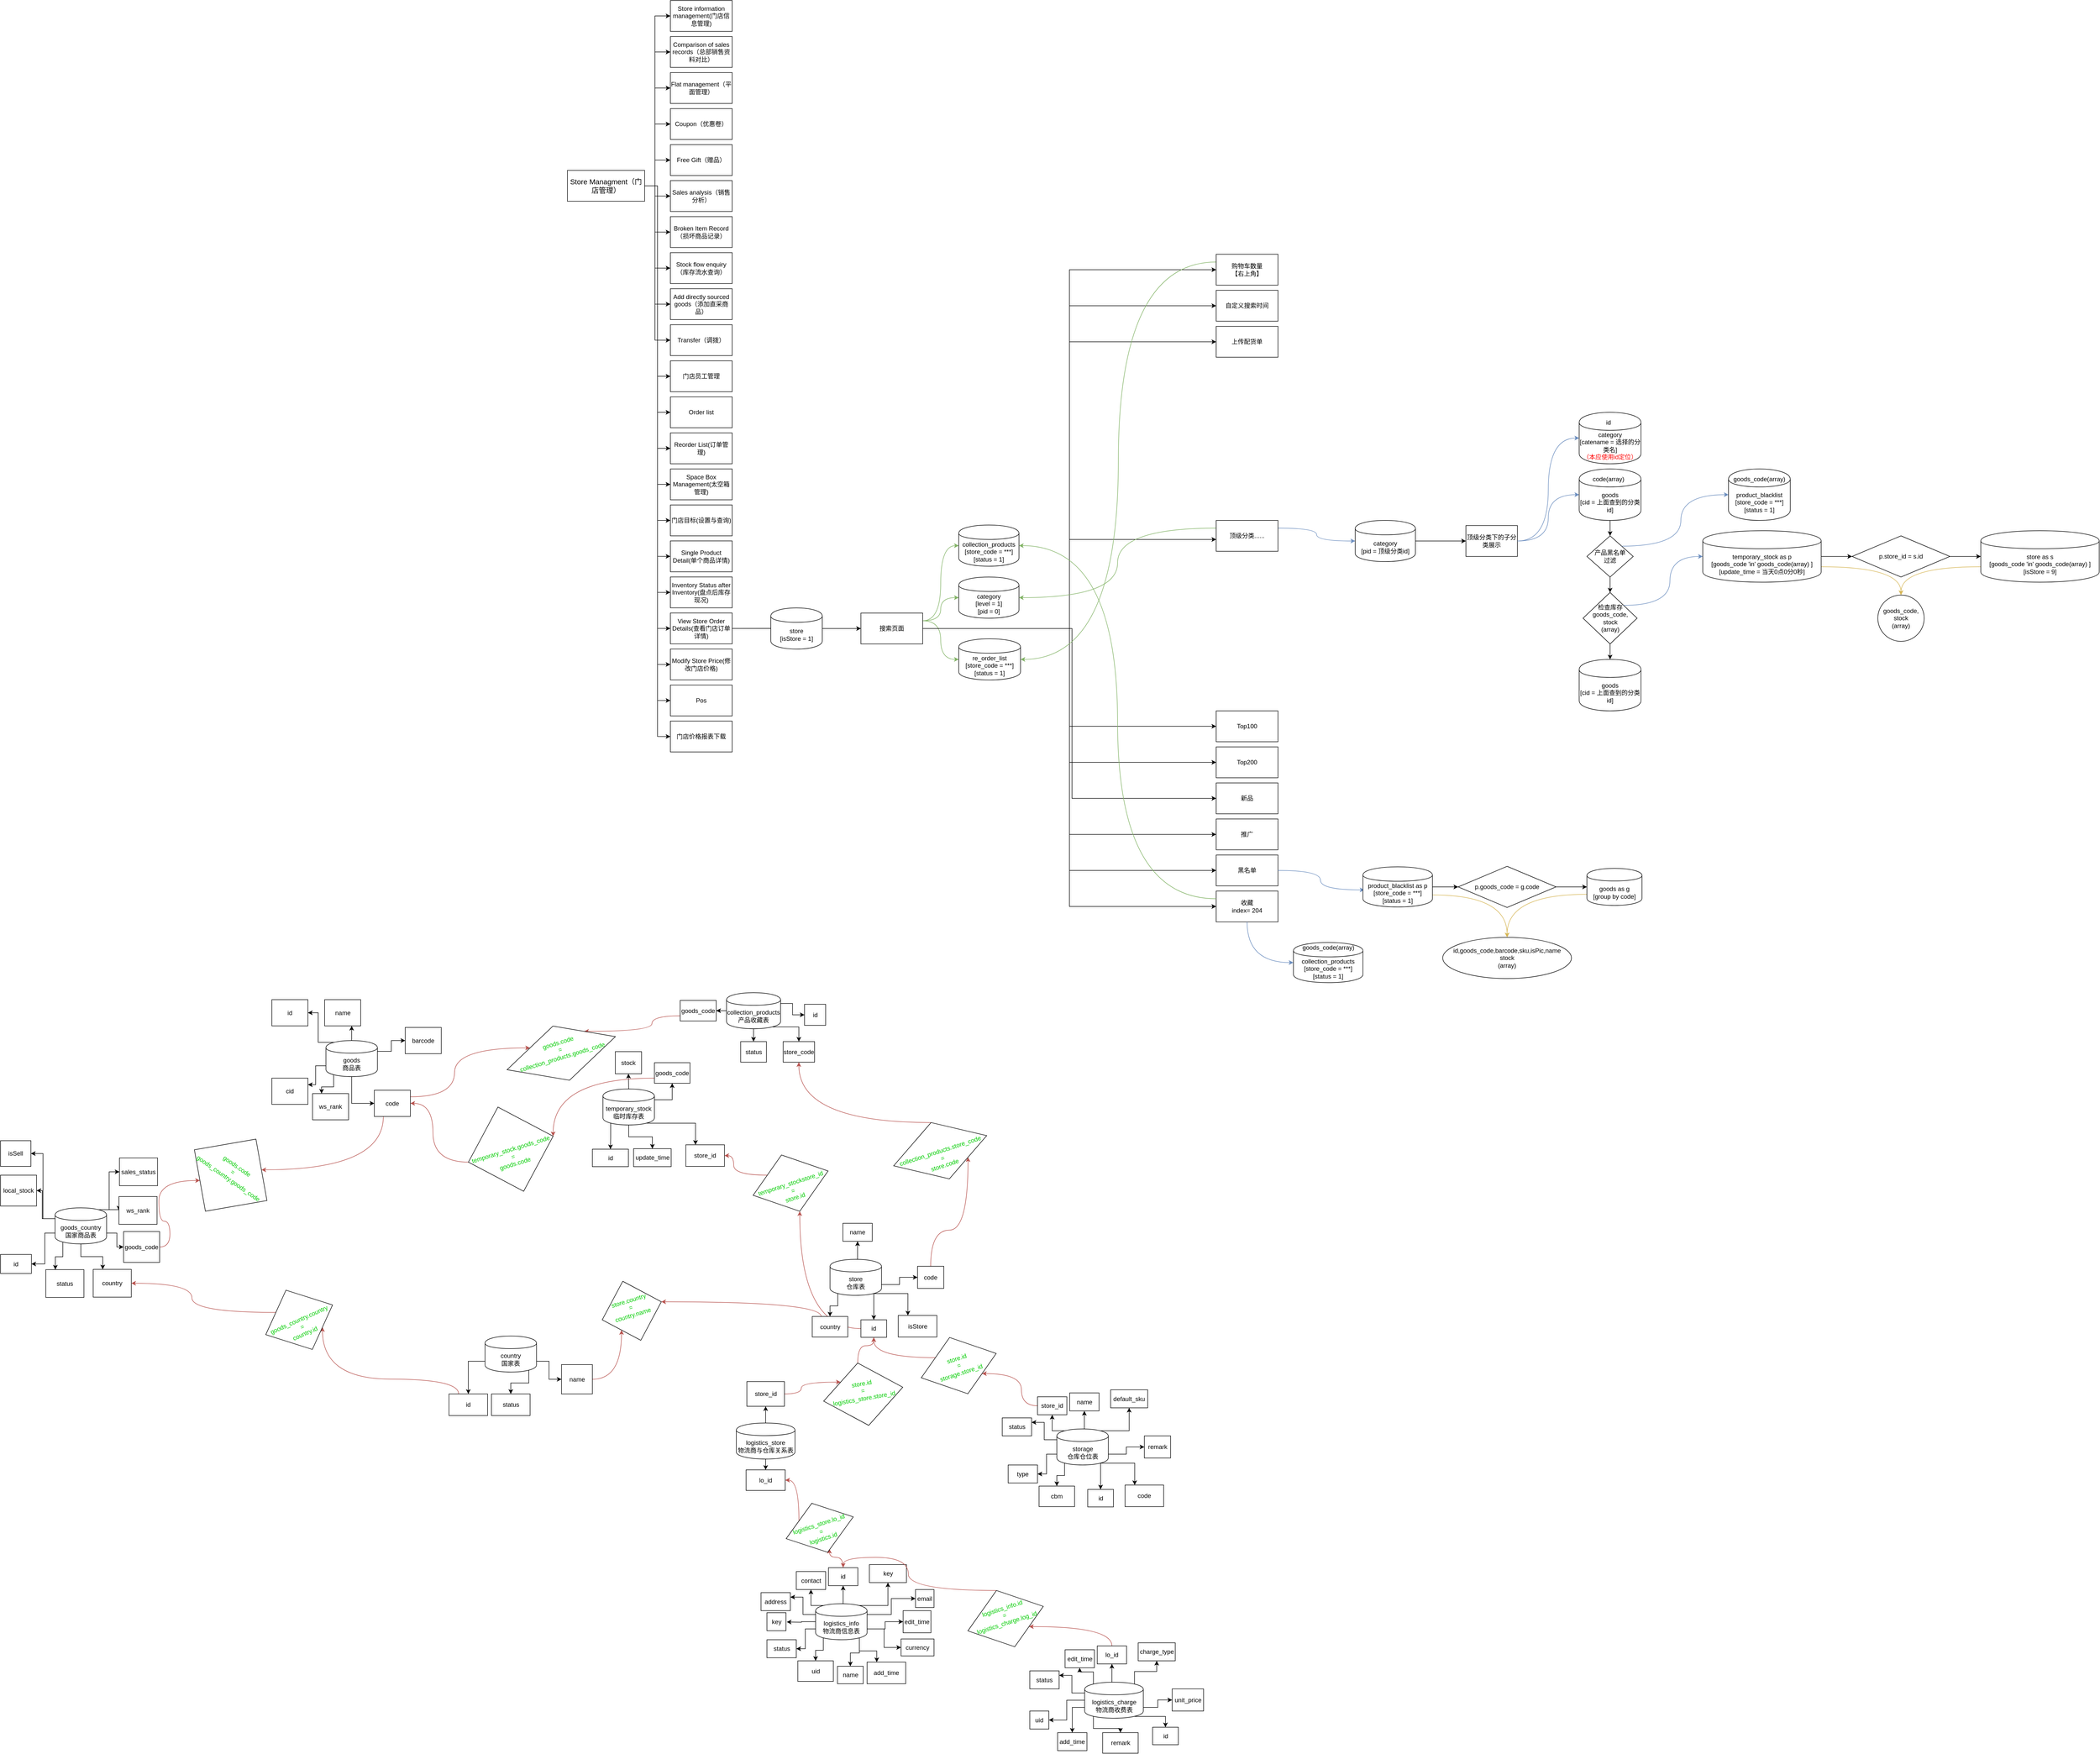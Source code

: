 <mxfile version="10.8.0" type="github"><diagram id="5CmChO88ZCy_D4HP_qRk" name="Page-1"><mxGraphModel dx="2246" dy="440" grid="1" gridSize="10" guides="1" tooltips="1" connect="1" arrows="1" fold="1" page="1" pageScale="1" pageWidth="827" pageHeight="1169" math="0" shadow="0"><root><mxCell id="0"/><mxCell id="1" parent="0"/><mxCell id="SFwU59-bYgTN6q8P-rJa-7" value="" style="edgeStyle=orthogonalEdgeStyle;rounded=0;orthogonalLoop=1;jettySize=auto;html=1;entryX=0;entryY=0.5;entryDx=0;entryDy=0;" parent="1" source="SFwU59-bYgTN6q8P-rJa-2" target="SFwU59-bYgTN6q8P-rJa-6" edge="1"><mxGeometry relative="1" as="geometry"><Array as="points"><mxPoint x="170" y="510"/><mxPoint x="170" y="250"/></Array></mxGeometry></mxCell><mxCell id="SFwU59-bYgTN6q8P-rJa-8" style="edgeStyle=orthogonalEdgeStyle;rounded=0;orthogonalLoop=1;jettySize=auto;html=1;exitX=1;exitY=0.5;exitDx=0;exitDy=0;entryX=0;entryY=0.5;entryDx=0;entryDy=0;" parent="1" source="SFwU59-bYgTN6q8P-rJa-2" target="SFwU59-bYgTN6q8P-rJa-4" edge="1"><mxGeometry relative="1" as="geometry"><Array as="points"><mxPoint x="170" y="510"/><mxPoint x="170" y="180"/></Array></mxGeometry></mxCell><mxCell id="SFwU59-bYgTN6q8P-rJa-10" style="edgeStyle=orthogonalEdgeStyle;rounded=0;orthogonalLoop=1;jettySize=auto;html=1;exitX=1;exitY=0.5;exitDx=0;exitDy=0;entryX=0;entryY=0.5;entryDx=0;entryDy=0;" parent="1" source="SFwU59-bYgTN6q8P-rJa-2" target="SFwU59-bYgTN6q8P-rJa-9" edge="1"><mxGeometry relative="1" as="geometry"><Array as="points"><mxPoint x="170" y="510"/><mxPoint x="170" y="320"/></Array></mxGeometry></mxCell><mxCell id="SFwU59-bYgTN6q8P-rJa-12" style="edgeStyle=orthogonalEdgeStyle;rounded=0;orthogonalLoop=1;jettySize=auto;html=1;exitX=1;exitY=0.5;exitDx=0;exitDy=0;entryX=0;entryY=0.5;entryDx=0;entryDy=0;" parent="1" source="SFwU59-bYgTN6q8P-rJa-2" target="SFwU59-bYgTN6q8P-rJa-11" edge="1"><mxGeometry relative="1" as="geometry"><Array as="points"><mxPoint x="170" y="510"/><mxPoint x="170" y="390"/></Array></mxGeometry></mxCell><mxCell id="SFwU59-bYgTN6q8P-rJa-14" style="edgeStyle=orthogonalEdgeStyle;rounded=0;orthogonalLoop=1;jettySize=auto;html=1;exitX=1;exitY=0.5;exitDx=0;exitDy=0;entryX=0;entryY=0.5;entryDx=0;entryDy=0;" parent="1" source="SFwU59-bYgTN6q8P-rJa-2" target="SFwU59-bYgTN6q8P-rJa-13" edge="1"><mxGeometry relative="1" as="geometry"><Array as="points"><mxPoint x="170" y="510"/><mxPoint x="170" y="460"/></Array></mxGeometry></mxCell><mxCell id="SFwU59-bYgTN6q8P-rJa-20" style="edgeStyle=orthogonalEdgeStyle;rounded=0;orthogonalLoop=1;jettySize=auto;html=1;exitX=1;exitY=0.5;exitDx=0;exitDy=0;entryX=0;entryY=0.5;entryDx=0;entryDy=0;" parent="1" source="SFwU59-bYgTN6q8P-rJa-2" target="SFwU59-bYgTN6q8P-rJa-15" edge="1"><mxGeometry relative="1" as="geometry"><Array as="points"><mxPoint x="170" y="510"/><mxPoint x="170" y="530"/></Array></mxGeometry></mxCell><mxCell id="SFwU59-bYgTN6q8P-rJa-21" style="edgeStyle=orthogonalEdgeStyle;rounded=0;orthogonalLoop=1;jettySize=auto;html=1;exitX=1;exitY=0.5;exitDx=0;exitDy=0;entryX=0;entryY=0.5;entryDx=0;entryDy=0;" parent="1" source="SFwU59-bYgTN6q8P-rJa-2" target="SFwU59-bYgTN6q8P-rJa-16" edge="1"><mxGeometry relative="1" as="geometry"><Array as="points"><mxPoint x="170" y="510"/><mxPoint x="170" y="600"/></Array></mxGeometry></mxCell><mxCell id="SFwU59-bYgTN6q8P-rJa-22" style="edgeStyle=orthogonalEdgeStyle;rounded=0;orthogonalLoop=1;jettySize=auto;html=1;exitX=1;exitY=0.5;exitDx=0;exitDy=0;entryX=0;entryY=0.5;entryDx=0;entryDy=0;" parent="1" source="SFwU59-bYgTN6q8P-rJa-2" target="SFwU59-bYgTN6q8P-rJa-17" edge="1"><mxGeometry relative="1" as="geometry"><Array as="points"><mxPoint x="170" y="510"/><mxPoint x="170" y="670"/></Array></mxGeometry></mxCell><mxCell id="SFwU59-bYgTN6q8P-rJa-23" style="edgeStyle=orthogonalEdgeStyle;rounded=0;orthogonalLoop=1;jettySize=auto;html=1;exitX=1;exitY=0.5;exitDx=0;exitDy=0;entryX=0;entryY=0.5;entryDx=0;entryDy=0;" parent="1" source="SFwU59-bYgTN6q8P-rJa-2" target="SFwU59-bYgTN6q8P-rJa-18" edge="1"><mxGeometry relative="1" as="geometry"><Array as="points"><mxPoint x="170" y="510"/><mxPoint x="170" y="740"/></Array></mxGeometry></mxCell><mxCell id="SFwU59-bYgTN6q8P-rJa-24" style="edgeStyle=orthogonalEdgeStyle;rounded=0;orthogonalLoop=1;jettySize=auto;html=1;exitX=1;exitY=0.5;exitDx=0;exitDy=0;entryX=0;entryY=0.5;entryDx=0;entryDy=0;" parent="1" source="SFwU59-bYgTN6q8P-rJa-2" target="SFwU59-bYgTN6q8P-rJa-19" edge="1"><mxGeometry relative="1" as="geometry"><Array as="points"><mxPoint x="170" y="510"/><mxPoint x="170" y="810"/></Array></mxGeometry></mxCell><mxCell id="sZdn6E8oZk7gGVziHm5e-11" style="edgeStyle=orthogonalEdgeStyle;rounded=0;orthogonalLoop=1;jettySize=auto;html=1;exitX=1;exitY=0.5;exitDx=0;exitDy=0;entryX=0;entryY=0.5;entryDx=0;entryDy=0;" edge="1" parent="1" source="SFwU59-bYgTN6q8P-rJa-2" target="sZdn6E8oZk7gGVziHm5e-1"><mxGeometry relative="1" as="geometry"/></mxCell><mxCell id="sZdn6E8oZk7gGVziHm5e-12" style="edgeStyle=orthogonalEdgeStyle;rounded=0;orthogonalLoop=1;jettySize=auto;html=1;exitX=1;exitY=0.5;exitDx=0;exitDy=0;entryX=0;entryY=0.5;entryDx=0;entryDy=0;" edge="1" parent="1" source="SFwU59-bYgTN6q8P-rJa-2" target="sZdn6E8oZk7gGVziHm5e-2"><mxGeometry relative="1" as="geometry"/></mxCell><mxCell id="sZdn6E8oZk7gGVziHm5e-13" style="edgeStyle=orthogonalEdgeStyle;rounded=0;orthogonalLoop=1;jettySize=auto;html=1;exitX=1;exitY=0.5;exitDx=0;exitDy=0;entryX=0;entryY=0.5;entryDx=0;entryDy=0;" edge="1" parent="1" source="SFwU59-bYgTN6q8P-rJa-2" target="sZdn6E8oZk7gGVziHm5e-3"><mxGeometry relative="1" as="geometry"/></mxCell><mxCell id="sZdn6E8oZk7gGVziHm5e-14" style="edgeStyle=orthogonalEdgeStyle;rounded=0;orthogonalLoop=1;jettySize=auto;html=1;exitX=1;exitY=0.5;exitDx=0;exitDy=0;entryX=0;entryY=0.5;entryDx=0;entryDy=0;" edge="1" parent="1" source="SFwU59-bYgTN6q8P-rJa-2" target="sZdn6E8oZk7gGVziHm5e-4"><mxGeometry relative="1" as="geometry"/></mxCell><mxCell id="sZdn6E8oZk7gGVziHm5e-15" style="edgeStyle=orthogonalEdgeStyle;rounded=0;orthogonalLoop=1;jettySize=auto;html=1;exitX=1;exitY=0.5;exitDx=0;exitDy=0;entryX=0;entryY=0.5;entryDx=0;entryDy=0;" edge="1" parent="1" source="SFwU59-bYgTN6q8P-rJa-2" target="sZdn6E8oZk7gGVziHm5e-5"><mxGeometry relative="1" as="geometry"/></mxCell><mxCell id="sZdn6E8oZk7gGVziHm5e-16" style="edgeStyle=orthogonalEdgeStyle;rounded=0;orthogonalLoop=1;jettySize=auto;html=1;exitX=1;exitY=0.5;exitDx=0;exitDy=0;entryX=0;entryY=0.5;entryDx=0;entryDy=0;" edge="1" parent="1" source="SFwU59-bYgTN6q8P-rJa-2" target="sZdn6E8oZk7gGVziHm5e-6"><mxGeometry relative="1" as="geometry"/></mxCell><mxCell id="sZdn6E8oZk7gGVziHm5e-17" style="edgeStyle=orthogonalEdgeStyle;rounded=0;orthogonalLoop=1;jettySize=auto;html=1;exitX=1;exitY=0.5;exitDx=0;exitDy=0;entryX=0;entryY=0.5;entryDx=0;entryDy=0;" edge="1" parent="1" source="SFwU59-bYgTN6q8P-rJa-2" target="sZdn6E8oZk7gGVziHm5e-7"><mxGeometry relative="1" as="geometry"/></mxCell><mxCell id="sZdn6E8oZk7gGVziHm5e-18" style="edgeStyle=orthogonalEdgeStyle;rounded=0;orthogonalLoop=1;jettySize=auto;html=1;exitX=1;exitY=0.5;exitDx=0;exitDy=0;entryX=0;entryY=0.5;entryDx=0;entryDy=0;" edge="1" parent="1" source="SFwU59-bYgTN6q8P-rJa-2" target="sZdn6E8oZk7gGVziHm5e-8"><mxGeometry relative="1" as="geometry"/></mxCell><mxCell id="sZdn6E8oZk7gGVziHm5e-19" style="edgeStyle=orthogonalEdgeStyle;rounded=0;orthogonalLoop=1;jettySize=auto;html=1;exitX=1;exitY=0.5;exitDx=0;exitDy=0;entryX=0;entryY=0.5;entryDx=0;entryDy=0;" edge="1" parent="1" source="SFwU59-bYgTN6q8P-rJa-2" target="sZdn6E8oZk7gGVziHm5e-9"><mxGeometry relative="1" as="geometry"/></mxCell><mxCell id="sZdn6E8oZk7gGVziHm5e-20" style="edgeStyle=orthogonalEdgeStyle;rounded=0;orthogonalLoop=1;jettySize=auto;html=1;exitX=1;exitY=0.5;exitDx=0;exitDy=0;entryX=0;entryY=0.5;entryDx=0;entryDy=0;" edge="1" parent="1" source="SFwU59-bYgTN6q8P-rJa-2" target="sZdn6E8oZk7gGVziHm5e-10"><mxGeometry relative="1" as="geometry"/></mxCell><mxCell id="sZdn6E8oZk7gGVziHm5e-22" style="edgeStyle=orthogonalEdgeStyle;rounded=0;orthogonalLoop=1;jettySize=auto;html=1;exitX=1;exitY=0.5;exitDx=0;exitDy=0;entryX=0;entryY=0.5;entryDx=0;entryDy=0;" edge="1" parent="1" source="SFwU59-bYgTN6q8P-rJa-2" target="sZdn6E8oZk7gGVziHm5e-21"><mxGeometry relative="1" as="geometry"/></mxCell><mxCell id="SFwU59-bYgTN6q8P-rJa-2" value="&lt;font style=&quot;font-size: 14px&quot;&gt;Store Managment（门店管理）&lt;/font&gt;&lt;br&gt;" style="rounded=0;whiteSpace=wrap;html=1;" parent="1" vertex="1"><mxGeometry y="480" width="150" height="60" as="geometry"/></mxCell><mxCell id="SFwU59-bYgTN6q8P-rJa-4" value="&lt;span&gt;Store information management(门店信息管理)&lt;/span&gt;" style="rounded=0;whiteSpace=wrap;html=1;" parent="1" vertex="1"><mxGeometry x="200" y="150" width="120" height="60" as="geometry"/></mxCell><mxCell id="SFwU59-bYgTN6q8P-rJa-6" value="&lt;span&gt;Comparison of sales records（总部销售资料对比）&lt;/span&gt;&lt;br&gt;" style="rounded=0;whiteSpace=wrap;html=1;" parent="1" vertex="1"><mxGeometry x="200" y="220" width="120" height="60" as="geometry"/></mxCell><mxCell id="SFwU59-bYgTN6q8P-rJa-9" value="&lt;span&gt;Flat management（平面管理）&lt;/span&gt;&lt;br&gt;" style="rounded=0;whiteSpace=wrap;html=1;" parent="1" vertex="1"><mxGeometry x="200" y="290" width="120" height="60" as="geometry"/></mxCell><mxCell id="SFwU59-bYgTN6q8P-rJa-11" value="&lt;span&gt;Coupon（优惠卷）&lt;/span&gt;" style="rounded=0;whiteSpace=wrap;html=1;" parent="1" vertex="1"><mxGeometry x="200" y="360" width="120" height="60" as="geometry"/></mxCell><mxCell id="SFwU59-bYgTN6q8P-rJa-13" value="&lt;span&gt;Free Gift（赠品）&lt;/span&gt;&lt;br&gt;" style="rounded=0;whiteSpace=wrap;html=1;" parent="1" vertex="1"><mxGeometry x="200" y="430" width="120" height="60" as="geometry"/></mxCell><mxCell id="SFwU59-bYgTN6q8P-rJa-15" value="&lt;span&gt;Sales analysis（销售分析）&lt;/span&gt;&lt;br&gt;" style="rounded=0;whiteSpace=wrap;html=1;" parent="1" vertex="1"><mxGeometry x="200" y="499.833" width="120" height="60" as="geometry"/></mxCell><mxCell id="SFwU59-bYgTN6q8P-rJa-16" value="&lt;span&gt;Broken Item Record（损坏商品记录）&lt;/span&gt;&lt;br&gt;" style="rounded=0;whiteSpace=wrap;html=1;" parent="1" vertex="1"><mxGeometry x="200" y="569.833" width="120" height="60" as="geometry"/></mxCell><mxCell id="SFwU59-bYgTN6q8P-rJa-17" value="&lt;span&gt;Stock flow enquiry（库存流水查询）&lt;/span&gt;&lt;br&gt;" style="rounded=0;whiteSpace=wrap;html=1;" parent="1" vertex="1"><mxGeometry x="200" y="639.833" width="120" height="60" as="geometry"/></mxCell><mxCell id="SFwU59-bYgTN6q8P-rJa-18" value="&lt;span&gt;Add directly sourced goods（添加直采商品）&lt;/span&gt;&lt;br&gt;" style="rounded=0;whiteSpace=wrap;html=1;" parent="1" vertex="1"><mxGeometry x="200" y="709.833" width="120" height="60" as="geometry"/></mxCell><mxCell id="SFwU59-bYgTN6q8P-rJa-19" value="&lt;span&gt;Transfer（调拨）&lt;/span&gt;&lt;br&gt;" style="rounded=0;whiteSpace=wrap;html=1;" parent="1" vertex="1"><mxGeometry x="200" y="779.833" width="120" height="60" as="geometry"/></mxCell><mxCell id="sZdn6E8oZk7gGVziHm5e-1" value="&lt;span&gt;门店员工管理&lt;/span&gt;&lt;br&gt;" style="rounded=0;whiteSpace=wrap;html=1;" vertex="1" parent="1"><mxGeometry x="200" y="850" width="120" height="60" as="geometry"/></mxCell><mxCell id="sZdn6E8oZk7gGVziHm5e-2" value="&lt;span&gt;Order list&lt;/span&gt;&lt;br&gt;" style="rounded=0;whiteSpace=wrap;html=1;" vertex="1" parent="1"><mxGeometry x="200" y="920" width="120" height="60" as="geometry"/></mxCell><mxCell id="sZdn6E8oZk7gGVziHm5e-3" value="&lt;span&gt;Reorder List(订单管理)&lt;/span&gt;&lt;br&gt;" style="rounded=0;whiteSpace=wrap;html=1;" vertex="1" parent="1"><mxGeometry x="200" y="990" width="120" height="60" as="geometry"/></mxCell><mxCell id="sZdn6E8oZk7gGVziHm5e-4" value="&lt;span&gt;Space Box Management(太空箱管理)&lt;/span&gt;&lt;br&gt;" style="rounded=0;whiteSpace=wrap;html=1;" vertex="1" parent="1"><mxGeometry x="200" y="1060" width="120" height="60" as="geometry"/></mxCell><mxCell id="sZdn6E8oZk7gGVziHm5e-5" value="&lt;span&gt;门店目标(设置与查询)&lt;/span&gt;&lt;br&gt;" style="rounded=0;whiteSpace=wrap;html=1;" vertex="1" parent="1"><mxGeometry x="200" y="1130" width="120" height="60" as="geometry"/></mxCell><mxCell id="sZdn6E8oZk7gGVziHm5e-6" value="&lt;span&gt;Single Product Detail(单个商品详情)&lt;/span&gt;&lt;br&gt;" style="rounded=0;whiteSpace=wrap;html=1;" vertex="1" parent="1"><mxGeometry x="200" y="1199.833" width="120" height="60" as="geometry"/></mxCell><mxCell id="sZdn6E8oZk7gGVziHm5e-7" value="&lt;span&gt;Inventory Status after Inventory(盘点后库存现况)&lt;/span&gt;&lt;br&gt;" style="rounded=0;whiteSpace=wrap;html=1;" vertex="1" parent="1"><mxGeometry x="200" y="1269.833" width="120" height="60" as="geometry"/></mxCell><mxCell id="sZdn6E8oZk7gGVziHm5e-24" style="edgeStyle=orthogonalEdgeStyle;rounded=0;orthogonalLoop=1;jettySize=auto;html=1;exitX=1;exitY=0.5;exitDx=0;exitDy=0;entryX=0;entryY=0.5;entryDx=0;entryDy=0;" edge="1" parent="1" source="sZdn6E8oZk7gGVziHm5e-8" target="sZdn6E8oZk7gGVziHm5e-25"><mxGeometry relative="1" as="geometry"><Array as="points"><mxPoint x="460" y="1370"/></Array></mxGeometry></mxCell><mxCell id="sZdn6E8oZk7gGVziHm5e-8" value="&lt;span&gt;View Store Order Details(查看门店订单详情)&lt;/span&gt;&lt;br&gt;" style="rounded=0;whiteSpace=wrap;html=1;" vertex="1" parent="1"><mxGeometry x="200" y="1339.833" width="120" height="60" as="geometry"/></mxCell><mxCell id="sZdn6E8oZk7gGVziHm5e-9" value="&lt;span&gt;Modify Store Price(修改门店价格)&lt;/span&gt;&lt;br&gt;" style="rounded=0;whiteSpace=wrap;html=1;" vertex="1" parent="1"><mxGeometry x="200" y="1409.833" width="120" height="60" as="geometry"/></mxCell><mxCell id="sZdn6E8oZk7gGVziHm5e-10" value="&lt;span&gt;Pos&lt;/span&gt;&lt;br&gt;" style="rounded=0;whiteSpace=wrap;html=1;" vertex="1" parent="1"><mxGeometry x="200" y="1479.833" width="120" height="60" as="geometry"/></mxCell><mxCell id="sZdn6E8oZk7gGVziHm5e-21" value="&lt;span&gt;门店价格报表下载&lt;/span&gt;&lt;br&gt;" style="rounded=0;whiteSpace=wrap;html=1;" vertex="1" parent="1"><mxGeometry x="200" y="1549.833" width="120" height="60" as="geometry"/></mxCell><mxCell id="sZdn6E8oZk7gGVziHm5e-27" style="edgeStyle=orthogonalEdgeStyle;rounded=0;orthogonalLoop=1;jettySize=auto;html=1;exitX=1;exitY=0.5;exitDx=0;exitDy=0;" edge="1" parent="1" source="sZdn6E8oZk7gGVziHm5e-25" target="sZdn6E8oZk7gGVziHm5e-26"><mxGeometry relative="1" as="geometry"/></mxCell><mxCell id="sZdn6E8oZk7gGVziHm5e-25" value="&lt;span&gt;store&lt;/span&gt;&lt;br&gt;&lt;span&gt;[isStore = 1]&lt;/span&gt;" style="shape=cylinder;whiteSpace=wrap;html=1;boundedLbl=1;backgroundOutline=1;" vertex="1" parent="1"><mxGeometry x="395" y="1330" width="100" height="80" as="geometry"/></mxCell><mxCell id="sZdn6E8oZk7gGVziHm5e-36" style="edgeStyle=orthogonalEdgeStyle;rounded=0;orthogonalLoop=1;jettySize=auto;html=1;exitX=1;exitY=0.5;exitDx=0;exitDy=0;entryX=0;entryY=0.5;entryDx=0;entryDy=0;" edge="1" parent="1" source="sZdn6E8oZk7gGVziHm5e-26" target="sZdn6E8oZk7gGVziHm5e-28"><mxGeometry relative="1" as="geometry"/></mxCell><mxCell id="sZdn6E8oZk7gGVziHm5e-37" style="edgeStyle=orthogonalEdgeStyle;rounded=0;orthogonalLoop=1;jettySize=auto;html=1;exitX=1;exitY=0.5;exitDx=0;exitDy=0;entryX=0;entryY=0.5;entryDx=0;entryDy=0;" edge="1" parent="1" source="sZdn6E8oZk7gGVziHm5e-26" target="sZdn6E8oZk7gGVziHm5e-29"><mxGeometry relative="1" as="geometry"/></mxCell><mxCell id="sZdn6E8oZk7gGVziHm5e-38" style="edgeStyle=orthogonalEdgeStyle;rounded=0;orthogonalLoop=1;jettySize=auto;html=1;exitX=1;exitY=0.5;exitDx=0;exitDy=0;entryX=0;entryY=0.5;entryDx=0;entryDy=0;" edge="1" parent="1" source="sZdn6E8oZk7gGVziHm5e-26" target="sZdn6E8oZk7gGVziHm5e-30"><mxGeometry relative="1" as="geometry"/></mxCell><mxCell id="sZdn6E8oZk7gGVziHm5e-39" style="edgeStyle=orthogonalEdgeStyle;rounded=0;orthogonalLoop=1;jettySize=auto;html=1;exitX=1;exitY=0.5;exitDx=0;exitDy=0;entryX=0;entryY=0.5;entryDx=0;entryDy=0;" edge="1" parent="1" source="sZdn6E8oZk7gGVziHm5e-26" target="sZdn6E8oZk7gGVziHm5e-31"><mxGeometry relative="1" as="geometry"/></mxCell><mxCell id="sZdn6E8oZk7gGVziHm5e-40" style="edgeStyle=orthogonalEdgeStyle;rounded=0;orthogonalLoop=1;jettySize=auto;html=1;exitX=1;exitY=0.5;exitDx=0;exitDy=0;" edge="1" parent="1" source="sZdn6E8oZk7gGVziHm5e-26" target="sZdn6E8oZk7gGVziHm5e-32"><mxGeometry relative="1" as="geometry"><Array as="points"><mxPoint x="980" y="1370"/><mxPoint x="980" y="1700"/></Array></mxGeometry></mxCell><mxCell id="sZdn6E8oZk7gGVziHm5e-41" style="edgeStyle=orthogonalEdgeStyle;rounded=0;orthogonalLoop=1;jettySize=auto;html=1;exitX=1;exitY=0.5;exitDx=0;exitDy=0;entryX=0;entryY=0.5;entryDx=0;entryDy=0;" edge="1" parent="1" source="sZdn6E8oZk7gGVziHm5e-26" target="sZdn6E8oZk7gGVziHm5e-33"><mxGeometry relative="1" as="geometry"/></mxCell><mxCell id="sZdn6E8oZk7gGVziHm5e-42" style="edgeStyle=orthogonalEdgeStyle;rounded=0;orthogonalLoop=1;jettySize=auto;html=1;exitX=1;exitY=0.5;exitDx=0;exitDy=0;entryX=0;entryY=0.5;entryDx=0;entryDy=0;" edge="1" parent="1" source="sZdn6E8oZk7gGVziHm5e-26" target="sZdn6E8oZk7gGVziHm5e-34"><mxGeometry relative="1" as="geometry"/></mxCell><mxCell id="sZdn6E8oZk7gGVziHm5e-43" style="edgeStyle=orthogonalEdgeStyle;rounded=0;orthogonalLoop=1;jettySize=auto;html=1;exitX=1;exitY=0.5;exitDx=0;exitDy=0;entryX=0;entryY=0.5;entryDx=0;entryDy=0;" edge="1" parent="1" source="sZdn6E8oZk7gGVziHm5e-26" target="sZdn6E8oZk7gGVziHm5e-35"><mxGeometry relative="1" as="geometry"/></mxCell><mxCell id="sZdn6E8oZk7gGVziHm5e-50" style="edgeStyle=orthogonalEdgeStyle;orthogonalLoop=1;jettySize=auto;html=1;exitX=1;exitY=0.25;exitDx=0;exitDy=0;entryX=0;entryY=0.5;entryDx=0;entryDy=0;curved=1;fillColor=#d5e8d4;strokeColor=#82b366;" edge="1" parent="1" source="sZdn6E8oZk7gGVziHm5e-26" target="sZdn6E8oZk7gGVziHm5e-44"><mxGeometry relative="1" as="geometry"/></mxCell><mxCell id="sZdn6E8oZk7gGVziHm5e-51" style="edgeStyle=orthogonalEdgeStyle;orthogonalLoop=1;jettySize=auto;html=1;exitX=1;exitY=0.25;exitDx=0;exitDy=0;curved=1;fillColor=#d5e8d4;strokeColor=#82b366;" edge="1" parent="1" source="sZdn6E8oZk7gGVziHm5e-26" target="sZdn6E8oZk7gGVziHm5e-49"><mxGeometry relative="1" as="geometry"/></mxCell><mxCell id="sZdn6E8oZk7gGVziHm5e-62" style="edgeStyle=orthogonalEdgeStyle;orthogonalLoop=1;jettySize=auto;html=1;exitX=1;exitY=0.5;exitDx=0;exitDy=0;entryX=0;entryY=0.617;entryDx=0;entryDy=0;entryPerimeter=0;rounded=0;" edge="1" parent="1" source="sZdn6E8oZk7gGVziHm5e-26" target="sZdn6E8oZk7gGVziHm5e-61"><mxGeometry relative="1" as="geometry"><Array as="points"><mxPoint x="975" y="1370"/><mxPoint x="975" y="1197"/></Array></mxGeometry></mxCell><mxCell id="sZdn6E8oZk7gGVziHm5e-64" style="edgeStyle=orthogonalEdgeStyle;orthogonalLoop=1;jettySize=auto;html=1;exitX=1;exitY=0.25;exitDx=0;exitDy=0;curved=1;fillColor=#d5e8d4;strokeColor=#82b366;" edge="1" parent="1" source="sZdn6E8oZk7gGVziHm5e-26" target="sZdn6E8oZk7gGVziHm5e-63"><mxGeometry relative="1" as="geometry"/></mxCell><mxCell id="sZdn6E8oZk7gGVziHm5e-67" style="edgeStyle=orthogonalEdgeStyle;orthogonalLoop=1;jettySize=auto;html=1;exitX=1;exitY=0.5;exitDx=0;exitDy=0;entryX=0;entryY=0.5;entryDx=0;entryDy=0;rounded=0;" edge="1" parent="1" source="sZdn6E8oZk7gGVziHm5e-26" target="sZdn6E8oZk7gGVziHm5e-66"><mxGeometry relative="1" as="geometry"/></mxCell><mxCell id="sZdn6E8oZk7gGVziHm5e-26" value="搜索页面" style="rounded=0;whiteSpace=wrap;html=1;" vertex="1" parent="1"><mxGeometry x="570" y="1340" width="120" height="60" as="geometry"/></mxCell><mxCell id="sZdn6E8oZk7gGVziHm5e-69" style="edgeStyle=orthogonalEdgeStyle;curved=1;orthogonalLoop=1;jettySize=auto;html=1;exitX=1;exitY=0.25;exitDx=0;exitDy=0;entryX=0;entryY=0.5;entryDx=0;entryDy=0;fillColor=#dae8fc;strokeColor=#6c8ebf;" edge="1" parent="1" source="sZdn6E8oZk7gGVziHm5e-61" target="sZdn6E8oZk7gGVziHm5e-70"><mxGeometry relative="1" as="geometry"><mxPoint x="1600" y="1060" as="targetPoint"/></mxGeometry></mxCell><mxCell id="sZdn6E8oZk7gGVziHm5e-28" value="自定义搜索时间" style="rounded=0;whiteSpace=wrap;html=1;" vertex="1" parent="1"><mxGeometry x="1260" y="713" width="120" height="60" as="geometry"/></mxCell><mxCell id="sZdn6E8oZk7gGVziHm5e-29" value="上传配货单" style="rounded=0;whiteSpace=wrap;html=1;" vertex="1" parent="1"><mxGeometry x="1260" y="783" width="120" height="60" as="geometry"/></mxCell><mxCell id="sZdn6E8oZk7gGVziHm5e-30" value="Top100" style="rounded=0;whiteSpace=wrap;html=1;" vertex="1" parent="1"><mxGeometry x="1260" y="1530" width="120" height="60" as="geometry"/></mxCell><mxCell id="sZdn6E8oZk7gGVziHm5e-31" value="Top200" style="rounded=0;whiteSpace=wrap;html=1;" vertex="1" parent="1"><mxGeometry x="1260" y="1600" width="120" height="60" as="geometry"/></mxCell><mxCell id="sZdn6E8oZk7gGVziHm5e-32" value="新品" style="rounded=0;whiteSpace=wrap;html=1;" vertex="1" parent="1"><mxGeometry x="1260" y="1670" width="120" height="60" as="geometry"/></mxCell><mxCell id="sZdn6E8oZk7gGVziHm5e-33" value="推广" style="rounded=0;whiteSpace=wrap;html=1;" vertex="1" parent="1"><mxGeometry x="1260" y="1740" width="120" height="60" as="geometry"/></mxCell><mxCell id="sZdn6E8oZk7gGVziHm5e-34" value="黑名单" style="rounded=0;whiteSpace=wrap;html=1;" vertex="1" parent="1"><mxGeometry x="1260" y="1810" width="120" height="60" as="geometry"/></mxCell><mxCell id="sZdn6E8oZk7gGVziHm5e-35" value="收藏&lt;br&gt;index= 204&lt;br&gt;" style="rounded=0;whiteSpace=wrap;html=1;" vertex="1" parent="1"><mxGeometry x="1260" y="1880" width="120" height="60" as="geometry"/></mxCell><mxCell id="sZdn6E8oZk7gGVziHm5e-44" value="collection_products&lt;br&gt;&lt;span&gt;[store_code = ***]&lt;br&gt;[status = 1]&lt;br&gt;&lt;/span&gt;" style="shape=cylinder;whiteSpace=wrap;html=1;boundedLbl=1;backgroundOutline=1;" vertex="1" parent="1"><mxGeometry x="760" y="1169" width="117" height="80" as="geometry"/></mxCell><mxCell id="sZdn6E8oZk7gGVziHm5e-49" value="category&lt;br&gt;&lt;span&gt;[level = 1]&lt;br&gt;[pid = 0]&lt;br&gt;&lt;/span&gt;" style="shape=cylinder;whiteSpace=wrap;html=1;boundedLbl=1;backgroundOutline=1;" vertex="1" parent="1"><mxGeometry x="760" y="1270" width="117" height="80" as="geometry"/></mxCell><mxCell id="sZdn6E8oZk7gGVziHm5e-57" style="edgeStyle=orthogonalEdgeStyle;orthogonalLoop=1;jettySize=auto;html=1;exitX=0;exitY=0.25;exitDx=0;exitDy=0;entryX=1;entryY=0.5;entryDx=0;entryDy=0;fillColor=#d5e8d4;strokeColor=#82b366;curved=1;" edge="1" parent="1" source="sZdn6E8oZk7gGVziHm5e-35" target="sZdn6E8oZk7gGVziHm5e-44"><mxGeometry relative="1" as="geometry"/></mxCell><mxCell id="sZdn6E8oZk7gGVziHm5e-65" style="edgeStyle=orthogonalEdgeStyle;curved=1;orthogonalLoop=1;jettySize=auto;html=1;exitX=0;exitY=0.25;exitDx=0;exitDy=0;entryX=1;entryY=0.5;entryDx=0;entryDy=0;fillColor=#d5e8d4;strokeColor=#82b366;" edge="1" parent="1" source="sZdn6E8oZk7gGVziHm5e-61" target="sZdn6E8oZk7gGVziHm5e-49"><mxGeometry relative="1" as="geometry"/></mxCell><mxCell id="sZdn6E8oZk7gGVziHm5e-61" value="顶级分类......" style="rounded=0;whiteSpace=wrap;html=1;" vertex="1" parent="1"><mxGeometry x="1260" y="1160" width="120" height="60" as="geometry"/></mxCell><mxCell id="sZdn6E8oZk7gGVziHm5e-63" value="&lt;span&gt;re_order_list&lt;br&gt;[store_code = ***]&lt;br&gt;[status = 1]&lt;br&gt;&lt;/span&gt;" style="shape=cylinder;whiteSpace=wrap;html=1;boundedLbl=1;backgroundOutline=1;" vertex="1" parent="1"><mxGeometry x="760" y="1390" width="120" height="80" as="geometry"/></mxCell><mxCell id="sZdn6E8oZk7gGVziHm5e-68" style="edgeStyle=orthogonalEdgeStyle;orthogonalLoop=1;jettySize=auto;html=1;exitX=0;exitY=0.25;exitDx=0;exitDy=0;entryX=1;entryY=0.5;entryDx=0;entryDy=0;fillColor=#d5e8d4;strokeColor=#82b366;curved=1;" edge="1" parent="1" source="sZdn6E8oZk7gGVziHm5e-66" target="sZdn6E8oZk7gGVziHm5e-63"><mxGeometry relative="1" as="geometry"/></mxCell><mxCell id="sZdn6E8oZk7gGVziHm5e-66" value="购物车数量&lt;br&gt;【右上角】" style="rounded=0;whiteSpace=wrap;html=1;" vertex="1" parent="1"><mxGeometry x="1260" y="643" width="120" height="60" as="geometry"/></mxCell><mxCell id="sZdn6E8oZk7gGVziHm5e-71" style="edgeStyle=orthogonalEdgeStyle;orthogonalLoop=1;jettySize=auto;html=1;exitX=1;exitY=0.5;exitDx=0;exitDy=0;rounded=0;" edge="1" parent="1" source="sZdn6E8oZk7gGVziHm5e-70" target="sZdn6E8oZk7gGVziHm5e-72"><mxGeometry relative="1" as="geometry"><mxPoint x="1805" y="1200" as="targetPoint"/></mxGeometry></mxCell><mxCell id="sZdn6E8oZk7gGVziHm5e-70" value="category&lt;span&gt;&lt;br&gt;[pid = 顶级分类id]&lt;br&gt;&lt;/span&gt;" style="shape=cylinder;whiteSpace=wrap;html=1;boundedLbl=1;backgroundOutline=1;" vertex="1" parent="1"><mxGeometry x="1530" y="1160" width="117" height="80" as="geometry"/></mxCell><mxCell id="sZdn6E8oZk7gGVziHm5e-72" value="顶级分类下的子分类展示" style="rounded=0;whiteSpace=wrap;html=1;" vertex="1" parent="1"><mxGeometry x="1745" y="1170" width="100" height="60" as="geometry"/></mxCell><mxCell id="sZdn6E8oZk7gGVziHm5e-73" style="edgeStyle=orthogonalEdgeStyle;curved=1;orthogonalLoop=1;jettySize=auto;html=1;exitX=1;exitY=0.5;exitDx=0;exitDy=0;entryX=0;entryY=0.5;entryDx=0;entryDy=0;fillColor=#dae8fc;strokeColor=#6c8ebf;" edge="1" parent="1" target="sZdn6E8oZk7gGVziHm5e-74" source="sZdn6E8oZk7gGVziHm5e-72"><mxGeometry relative="1" as="geometry"><mxPoint x="1545" y="1070" as="targetPoint"/><mxPoint x="1325" y="1185" as="sourcePoint"/></mxGeometry></mxCell><mxCell id="sZdn6E8oZk7gGVziHm5e-74" value="category&lt;span&gt;&lt;br&gt;[catename&amp;nbsp;= 选择的分类名]&lt;br&gt;&lt;font color=&quot;#ff0000&quot;&gt;（本应使用id定位）&lt;/font&gt;&lt;br&gt;&lt;/span&gt;" style="shape=cylinder;whiteSpace=wrap;html=1;boundedLbl=1;backgroundOutline=1;" vertex="1" parent="1"><mxGeometry x="1965" y="950" width="120" height="100" as="geometry"/></mxCell><mxCell id="sZdn6E8oZk7gGVziHm5e-79" style="edgeStyle=orthogonalEdgeStyle;curved=1;orthogonalLoop=1;jettySize=auto;html=1;exitX=1;exitY=0.5;exitDx=0;exitDy=0;entryX=0;entryY=0.5;entryDx=0;entryDy=0;fillColor=#dae8fc;strokeColor=#6c8ebf;" edge="1" parent="1" target="sZdn6E8oZk7gGVziHm5e-80" source="sZdn6E8oZk7gGVziHm5e-72"><mxGeometry relative="1" as="geometry"><mxPoint x="1555" y="1160" as="targetPoint"/><mxPoint x="1855" y="1290" as="sourcePoint"/></mxGeometry></mxCell><mxCell id="sZdn6E8oZk7gGVziHm5e-80" value="goods&lt;span&gt;&lt;br&gt;[cid = 上面查到的分类id]&lt;br&gt;&lt;/span&gt;" style="shape=cylinder;whiteSpace=wrap;html=1;boundedLbl=1;backgroundOutline=1;" vertex="1" parent="1"><mxGeometry x="1965" y="1060" width="120" height="100" as="geometry"/></mxCell><mxCell id="sZdn6E8oZk7gGVziHm5e-87" value="goods&lt;span&gt;&lt;br&gt;[cid = 上面查到的分类id]&lt;br&gt;&lt;/span&gt;" style="shape=cylinder;whiteSpace=wrap;html=1;boundedLbl=1;backgroundOutline=1;" vertex="1" parent="1"><mxGeometry x="1965" y="1430" width="120" height="100" as="geometry"/></mxCell><mxCell id="sZdn6E8oZk7gGVziHm5e-85" value="id" style="text;html=1;strokeColor=none;fillColor=none;align=center;verticalAlign=middle;whiteSpace=wrap;rounded=0;" vertex="1" parent="1"><mxGeometry x="2002" y="960" width="40" height="20" as="geometry"/></mxCell><mxCell id="sZdn6E8oZk7gGVziHm5e-86" value="code(array)" style="text;html=1;strokeColor=none;fillColor=none;align=center;verticalAlign=middle;whiteSpace=wrap;rounded=0;" vertex="1" parent="1"><mxGeometry x="2002" y="1070" width="40" height="20" as="geometry"/></mxCell><mxCell id="sZdn6E8oZk7gGVziHm5e-90" value="产品黑名单&lt;br&gt;过滤" style="rhombus;whiteSpace=wrap;html=1;" vertex="1" parent="1"><mxGeometry x="1980" y="1190" width="90" height="80" as="geometry"/></mxCell><mxCell id="sZdn6E8oZk7gGVziHm5e-91" value="" style="edgeStyle=orthogonalEdgeStyle;rounded=0;orthogonalLoop=1;jettySize=auto;html=1;" edge="1" parent="1" source="sZdn6E8oZk7gGVziHm5e-80" target="sZdn6E8oZk7gGVziHm5e-90"><mxGeometry relative="1" as="geometry"><mxPoint x="2025" y="1160" as="sourcePoint"/><mxPoint x="2025" y="1280" as="targetPoint"/></mxGeometry></mxCell><mxCell id="sZdn6E8oZk7gGVziHm5e-92" style="edgeStyle=orthogonalEdgeStyle;curved=1;orthogonalLoop=1;jettySize=auto;html=1;exitX=1;exitY=0;exitDx=0;exitDy=0;entryX=0;entryY=0.5;entryDx=0;entryDy=0;fillColor=#dae8fc;strokeColor=#6c8ebf;" edge="1" parent="1" target="sZdn6E8oZk7gGVziHm5e-93" source="sZdn6E8oZk7gGVziHm5e-90"><mxGeometry relative="1" as="geometry"><mxPoint x="1795" y="1160" as="targetPoint"/><mxPoint x="2085" y="1200" as="sourcePoint"/></mxGeometry></mxCell><mxCell id="sZdn6E8oZk7gGVziHm5e-93" value="product_blacklist&lt;span&gt;&lt;br&gt;[store_code&amp;nbsp;= ***]&lt;br&gt;[status = 1]&lt;br&gt;&lt;/span&gt;" style="shape=cylinder;whiteSpace=wrap;html=1;boundedLbl=1;backgroundOutline=1;" vertex="1" parent="1"><mxGeometry x="2255" y="1060" width="120" height="100" as="geometry"/></mxCell><mxCell id="sZdn6E8oZk7gGVziHm5e-94" value="goods_code(array)" style="text;html=1;strokeColor=none;fillColor=none;align=center;verticalAlign=middle;whiteSpace=wrap;rounded=0;" vertex="1" parent="1"><mxGeometry x="2295" y="1070" width="40" height="20" as="geometry"/></mxCell><mxCell id="sZdn6E8oZk7gGVziHm5e-96" value="" style="edgeStyle=orthogonalEdgeStyle;rounded=0;orthogonalLoop=1;jettySize=auto;html=1;" edge="1" parent="1" source="sZdn6E8oZk7gGVziHm5e-97"><mxGeometry relative="1" as="geometry"><mxPoint x="2025" y="1430" as="targetPoint"/></mxGeometry></mxCell><mxCell id="sZdn6E8oZk7gGVziHm5e-97" value="检查库存&lt;br&gt;&lt;div&gt;goods_code,&lt;/div&gt;&lt;div&gt;stock&lt;/div&gt;&lt;div&gt;(array)&lt;/div&gt;" style="rhombus;whiteSpace=wrap;html=1;" vertex="1" parent="1"><mxGeometry x="1972.5" y="1300" width="105" height="100" as="geometry"/></mxCell><mxCell id="sZdn6E8oZk7gGVziHm5e-98" value="" style="edgeStyle=orthogonalEdgeStyle;rounded=0;orthogonalLoop=1;jettySize=auto;html=1;exitX=0.5;exitY=1;exitDx=0;exitDy=0;" edge="1" parent="1" target="sZdn6E8oZk7gGVziHm5e-97" source="sZdn6E8oZk7gGVziHm5e-90"><mxGeometry relative="1" as="geometry"><mxPoint x="2025" y="1290" as="sourcePoint"/><mxPoint x="2025" y="1410" as="targetPoint"/></mxGeometry></mxCell><mxCell id="sZdn6E8oZk7gGVziHm5e-99" style="edgeStyle=orthogonalEdgeStyle;curved=1;orthogonalLoop=1;jettySize=auto;html=1;exitX=1;exitY=0;exitDx=0;exitDy=0;entryX=0;entryY=0.5;entryDx=0;entryDy=0;fillColor=#dae8fc;strokeColor=#6c8ebf;" edge="1" parent="1" target="sZdn6E8oZk7gGVziHm5e-100" source="sZdn6E8oZk7gGVziHm5e-97"><mxGeometry relative="1" as="geometry"><mxPoint x="1795" y="1280" as="targetPoint"/><mxPoint x="2048" y="1330" as="sourcePoint"/></mxGeometry></mxCell><mxCell id="sZdn6E8oZk7gGVziHm5e-103" style="edgeStyle=orthogonalEdgeStyle;rounded=0;orthogonalLoop=1;jettySize=auto;html=1;exitX=1;exitY=0.5;exitDx=0;exitDy=0;" edge="1" parent="1" source="sZdn6E8oZk7gGVziHm5e-105" target="sZdn6E8oZk7gGVziHm5e-102"><mxGeometry relative="1" as="geometry"/></mxCell><mxCell id="sZdn6E8oZk7gGVziHm5e-107" style="edgeStyle=orthogonalEdgeStyle;orthogonalLoop=1;jettySize=auto;html=1;exitX=1;exitY=0.7;exitDx=0;exitDy=0;curved=1;fillColor=#fff2cc;strokeColor=#d6b656;entryX=0.5;entryY=0;entryDx=0;entryDy=0;" edge="1" parent="1" source="sZdn6E8oZk7gGVziHm5e-100" target="sZdn6E8oZk7gGVziHm5e-110"><mxGeometry relative="1" as="geometry"><mxPoint x="2585" y="1310" as="targetPoint"/></mxGeometry></mxCell><mxCell id="sZdn6E8oZk7gGVziHm5e-100" value="temporary_stock as p&lt;span&gt;&lt;br&gt;[goods_code 'in' goods_code(array) ]&lt;br&gt;[update_time&amp;nbsp;= 当天0点0分0秒]&lt;br&gt;&lt;/span&gt;" style="shape=cylinder;whiteSpace=wrap;html=1;boundedLbl=1;backgroundOutline=1;" vertex="1" parent="1"><mxGeometry x="2205" y="1180" width="230" height="100" as="geometry"/></mxCell><mxCell id="sZdn6E8oZk7gGVziHm5e-108" style="edgeStyle=orthogonalEdgeStyle;orthogonalLoop=1;jettySize=auto;html=1;exitX=0;exitY=0.7;exitDx=0;exitDy=0;curved=1;fillColor=#fff2cc;strokeColor=#d6b656;entryX=0.5;entryY=0;entryDx=0;entryDy=0;" edge="1" parent="1" source="sZdn6E8oZk7gGVziHm5e-102" target="sZdn6E8oZk7gGVziHm5e-110"><mxGeometry relative="1" as="geometry"><mxPoint x="2585" y="1310" as="targetPoint"/></mxGeometry></mxCell><mxCell id="sZdn6E8oZk7gGVziHm5e-102" value="store as s&lt;span&gt;&lt;br&gt;[goods_code 'in' goods_code(array) ]&lt;br&gt;[isStore = 9]&lt;br&gt;&lt;/span&gt;" style="shape=cylinder;whiteSpace=wrap;html=1;boundedLbl=1;backgroundOutline=1;" vertex="1" parent="1"><mxGeometry x="2745" y="1180" width="230" height="100" as="geometry"/></mxCell><mxCell id="sZdn6E8oZk7gGVziHm5e-105" value="p.store_id = s.id&lt;br&gt;" style="rhombus;whiteSpace=wrap;html=1;" vertex="1" parent="1"><mxGeometry x="2495" y="1190" width="190" height="80" as="geometry"/></mxCell><mxCell id="sZdn6E8oZk7gGVziHm5e-106" style="edgeStyle=orthogonalEdgeStyle;rounded=0;orthogonalLoop=1;jettySize=auto;html=1;exitX=1;exitY=0.5;exitDx=0;exitDy=0;" edge="1" parent="1" source="sZdn6E8oZk7gGVziHm5e-100" target="sZdn6E8oZk7gGVziHm5e-105"><mxGeometry relative="1" as="geometry"><mxPoint x="2435" y="1230" as="sourcePoint"/><mxPoint x="2645" y="1230" as="targetPoint"/></mxGeometry></mxCell><mxCell id="sZdn6E8oZk7gGVziHm5e-110" value="goods_code,&lt;br&gt;stock&lt;br&gt;(array)" style="ellipse;whiteSpace=wrap;html=1;aspect=fixed;" vertex="1" parent="1"><mxGeometry x="2545" y="1305" width="90" height="90" as="geometry"/></mxCell><mxCell id="sZdn6E8oZk7gGVziHm5e-111" style="edgeStyle=orthogonalEdgeStyle;curved=1;orthogonalLoop=1;jettySize=auto;html=1;exitX=1;exitY=0.5;exitDx=0;exitDy=0;entryX=0.022;entryY=0.575;entryDx=0;entryDy=0;fillColor=#dae8fc;strokeColor=#6c8ebf;entryPerimeter=0;" edge="1" parent="1" target="sZdn6E8oZk7gGVziHm5e-115" source="sZdn6E8oZk7gGVziHm5e-34"><mxGeometry relative="1" as="geometry"><mxPoint x="1550" y="1890" as="targetPoint"/><mxPoint x="1380" y="1845" as="sourcePoint"/></mxGeometry></mxCell><mxCell id="sZdn6E8oZk7gGVziHm5e-113" style="edgeStyle=orthogonalEdgeStyle;rounded=0;orthogonalLoop=1;jettySize=auto;html=1;exitX=1;exitY=0.5;exitDx=0;exitDy=0;" edge="1" parent="1" source="sZdn6E8oZk7gGVziHm5e-118" target="sZdn6E8oZk7gGVziHm5e-117"><mxGeometry relative="1" as="geometry"/></mxCell><mxCell id="sZdn6E8oZk7gGVziHm5e-114" style="edgeStyle=orthogonalEdgeStyle;orthogonalLoop=1;jettySize=auto;html=1;exitX=1;exitY=0.7;exitDx=0;exitDy=0;curved=1;fillColor=#fff2cc;strokeColor=#d6b656;entryX=0.5;entryY=0;entryDx=0;entryDy=0;" edge="1" parent="1" source="sZdn6E8oZk7gGVziHm5e-115" target="sZdn6E8oZk7gGVziHm5e-121"><mxGeometry relative="1" as="geometry"><mxPoint x="1827" y="1958" as="targetPoint"/></mxGeometry></mxCell><mxCell id="sZdn6E8oZk7gGVziHm5e-115" value="product_blacklist&amp;nbsp;as p&lt;span&gt;&lt;br&gt;[store_code = ***]&lt;br&gt;[status = 1]&lt;br&gt;&lt;/span&gt;" style="shape=cylinder;whiteSpace=wrap;html=1;boundedLbl=1;backgroundOutline=1;" vertex="1" parent="1"><mxGeometry x="1545" y="1833" width="135" height="78" as="geometry"/></mxCell><mxCell id="sZdn6E8oZk7gGVziHm5e-116" style="edgeStyle=orthogonalEdgeStyle;orthogonalLoop=1;jettySize=auto;html=1;exitX=0;exitY=0.7;exitDx=0;exitDy=0;curved=1;fillColor=#fff2cc;strokeColor=#d6b656;entryX=0.5;entryY=0;entryDx=0;entryDy=0;" edge="1" parent="1" source="sZdn6E8oZk7gGVziHm5e-117" target="sZdn6E8oZk7gGVziHm5e-121"><mxGeometry relative="1" as="geometry"><mxPoint x="1827" y="1958" as="targetPoint"/></mxGeometry></mxCell><mxCell id="sZdn6E8oZk7gGVziHm5e-117" value="goods as g&lt;span&gt;&lt;br&gt;[group by code]&lt;br&gt;&lt;/span&gt;" style="shape=cylinder;whiteSpace=wrap;html=1;boundedLbl=1;backgroundOutline=1;" vertex="1" parent="1"><mxGeometry x="1980" y="1836" width="107" height="72" as="geometry"/></mxCell><mxCell id="sZdn6E8oZk7gGVziHm5e-118" value="p.goods_code = g.code&lt;br&gt;" style="rhombus;whiteSpace=wrap;html=1;" vertex="1" parent="1"><mxGeometry x="1730" y="1832" width="190" height="80" as="geometry"/></mxCell><mxCell id="sZdn6E8oZk7gGVziHm5e-119" style="edgeStyle=orthogonalEdgeStyle;rounded=0;orthogonalLoop=1;jettySize=auto;html=1;exitX=1;exitY=0.5;exitDx=0;exitDy=0;" edge="1" parent="1" source="sZdn6E8oZk7gGVziHm5e-115" target="sZdn6E8oZk7gGVziHm5e-118"><mxGeometry relative="1" as="geometry"><mxPoint x="1775" y="1882.5" as="sourcePoint"/><mxPoint x="1985" y="1882.5" as="targetPoint"/></mxGeometry></mxCell><mxCell id="sZdn6E8oZk7gGVziHm5e-121" value="&lt;span&gt;id,goods_code,barcode,sku,isPic,name&lt;/span&gt;&lt;br&gt;&lt;span&gt;stock&lt;/span&gt;&lt;br&gt;&lt;span&gt;(array)&lt;/span&gt;" style="ellipse;whiteSpace=wrap;html=1;" vertex="1" parent="1"><mxGeometry x="1700" y="1970" width="250" height="80" as="geometry"/></mxCell><mxCell id="sZdn6E8oZk7gGVziHm5e-122" style="edgeStyle=orthogonalEdgeStyle;curved=1;orthogonalLoop=1;jettySize=auto;html=1;exitX=0.5;exitY=1;exitDx=0;exitDy=0;entryX=0;entryY=0.5;entryDx=0;entryDy=0;fillColor=#dae8fc;strokeColor=#6c8ebf;" edge="1" parent="1" target="sZdn6E8oZk7gGVziHm5e-123" source="sZdn6E8oZk7gGVziHm5e-35"><mxGeometry relative="1" as="geometry"><mxPoint x="1474" y="2107" as="targetPoint"/><mxPoint x="1270" y="1940" as="sourcePoint"/></mxGeometry></mxCell><mxCell id="sZdn6E8oZk7gGVziHm5e-123" value="collection_products&lt;span&gt;&lt;br&gt;[store_code = ***]&lt;br&gt;[status = 1]&lt;br&gt;&lt;/span&gt;" style="shape=cylinder;whiteSpace=wrap;html=1;boundedLbl=1;backgroundOutline=1;" vertex="1" parent="1"><mxGeometry x="1410" y="1980" width="135" height="78" as="geometry"/></mxCell><mxCell id="sZdn6E8oZk7gGVziHm5e-124" value="goods_code(array)" style="text;html=1;strokeColor=none;fillColor=none;align=center;verticalAlign=middle;whiteSpace=wrap;rounded=0;" vertex="1" parent="1"><mxGeometry x="1458" y="1980" width="40" height="20" as="geometry"/></mxCell><mxCell id="sZdn6E8oZk7gGVziHm5e-168" style="edgeStyle=orthogonalEdgeStyle;rounded=0;orthogonalLoop=1;jettySize=auto;html=1;exitX=0;exitY=0.7;exitDx=0;exitDy=0;entryX=1;entryY=0.5;entryDx=0;entryDy=0;" edge="1" parent="1" source="sZdn6E8oZk7gGVziHm5e-125" target="sZdn6E8oZk7gGVziHm5e-167"><mxGeometry relative="1" as="geometry"><mxPoint x="-991" y="2632" as="targetPoint"/><Array as="points"><mxPoint x="-1015" y="2545"/><mxPoint x="-1015" y="2605"/></Array></mxGeometry></mxCell><mxCell id="sZdn6E8oZk7gGVziHm5e-171" style="edgeStyle=orthogonalEdgeStyle;rounded=0;orthogonalLoop=1;jettySize=auto;html=1;exitX=0;exitY=0.3;exitDx=0;exitDy=0;entryX=1;entryY=0.5;entryDx=0;entryDy=0;" edge="1" parent="1" source="sZdn6E8oZk7gGVziHm5e-125" target="sZdn6E8oZk7gGVziHm5e-170"><mxGeometry relative="1" as="geometry"><Array as="points"><mxPoint x="-1020" y="2517"/><mxPoint x="-1020" y="2462"/></Array></mxGeometry></mxCell><mxCell id="sZdn6E8oZk7gGVziHm5e-184" style="edgeStyle=orthogonalEdgeStyle;rounded=0;orthogonalLoop=1;jettySize=auto;html=1;exitX=0.85;exitY=0.05;exitDx=0;exitDy=0;exitPerimeter=0;entryX=0;entryY=0.5;entryDx=0;entryDy=0;" edge="1" parent="1" source="sZdn6E8oZk7gGVziHm5e-125" target="sZdn6E8oZk7gGVziHm5e-183"><mxGeometry relative="1" as="geometry"/></mxCell><mxCell id="sZdn6E8oZk7gGVziHm5e-187" style="edgeStyle=orthogonalEdgeStyle;rounded=0;orthogonalLoop=1;jettySize=auto;html=1;exitX=0.15;exitY=0.95;exitDx=0;exitDy=0;exitPerimeter=0;entryX=0.25;entryY=0;entryDx=0;entryDy=0;" edge="1" parent="1" source="sZdn6E8oZk7gGVziHm5e-125" target="sZdn6E8oZk7gGVziHm5e-186"><mxGeometry relative="1" as="geometry"/></mxCell><mxCell id="sZdn6E8oZk7gGVziHm5e-192" style="edgeStyle=orthogonalEdgeStyle;rounded=0;orthogonalLoop=1;jettySize=auto;html=1;exitX=0.5;exitY=1;exitDx=0;exitDy=0;entryX=0.25;entryY=0;entryDx=0;entryDy=0;" edge="1" parent="1" source="sZdn6E8oZk7gGVziHm5e-125" target="sZdn6E8oZk7gGVziHm5e-190"><mxGeometry relative="1" as="geometry"/></mxCell><mxCell id="sZdn6E8oZk7gGVziHm5e-248" style="edgeStyle=orthogonalEdgeStyle;rounded=0;orthogonalLoop=1;jettySize=auto;html=1;exitX=0;exitY=0.3;exitDx=0;exitDy=0;entryX=1;entryY=0.5;entryDx=0;entryDy=0;" edge="1" parent="1" source="sZdn6E8oZk7gGVziHm5e-125" target="sZdn6E8oZk7gGVziHm5e-175"><mxGeometry relative="1" as="geometry"/></mxCell><mxCell id="sZdn6E8oZk7gGVziHm5e-249" style="edgeStyle=orthogonalEdgeStyle;rounded=0;orthogonalLoop=1;jettySize=auto;html=1;exitX=0.85;exitY=0.05;exitDx=0;exitDy=0;exitPerimeter=0;entryX=0;entryY=0.5;entryDx=0;entryDy=0;" edge="1" parent="1" source="sZdn6E8oZk7gGVziHm5e-125" target="sZdn6E8oZk7gGVziHm5e-178"><mxGeometry relative="1" as="geometry"><Array as="points"><mxPoint x="-890" y="2499"/><mxPoint x="-890" y="2426"/></Array></mxGeometry></mxCell><mxCell id="sZdn6E8oZk7gGVziHm5e-303" style="edgeStyle=orthogonalEdgeStyle;orthogonalLoop=1;jettySize=auto;html=1;exitX=1;exitY=0.7;exitDx=0;exitDy=0;entryX=0;entryY=0.5;entryDx=0;entryDy=0;rounded=0;" edge="1" parent="1" source="sZdn6E8oZk7gGVziHm5e-125" target="sZdn6E8oZk7gGVziHm5e-162"><mxGeometry relative="1" as="geometry"/></mxCell><mxCell id="sZdn6E8oZk7gGVziHm5e-125" value="goods_country&lt;br&gt;国家商品表&lt;br&gt;" style="shape=cylinder;whiteSpace=wrap;html=1;boundedLbl=1;backgroundOutline=1;" vertex="1" parent="1"><mxGeometry x="-995" y="2495.5" width="100" height="70" as="geometry"/></mxCell><mxCell id="sZdn6E8oZk7gGVziHm5e-156" style="edgeStyle=orthogonalEdgeStyle;rounded=0;orthogonalLoop=1;jettySize=auto;html=1;exitX=0.85;exitY=0.95;exitDx=0;exitDy=0;exitPerimeter=0;entryX=0.25;entryY=0;entryDx=0;entryDy=0;" edge="1" parent="1" source="sZdn6E8oZk7gGVziHm5e-126" target="sZdn6E8oZk7gGVziHm5e-155"><mxGeometry relative="1" as="geometry"/></mxCell><mxCell id="sZdn6E8oZk7gGVziHm5e-158" style="edgeStyle=orthogonalEdgeStyle;rounded=0;orthogonalLoop=1;jettySize=auto;html=1;exitX=1;exitY=0.7;exitDx=0;exitDy=0;" edge="1" parent="1" source="sZdn6E8oZk7gGVziHm5e-126" target="sZdn6E8oZk7gGVziHm5e-157"><mxGeometry relative="1" as="geometry"/></mxCell><mxCell id="sZdn6E8oZk7gGVziHm5e-261" style="edgeStyle=orthogonalEdgeStyle;orthogonalLoop=1;jettySize=auto;html=1;exitX=0.5;exitY=0;exitDx=0;exitDy=0;entryX=0.5;entryY=1;entryDx=0;entryDy=0;rounded=0;" edge="1" parent="1" source="sZdn6E8oZk7gGVziHm5e-126" target="sZdn6E8oZk7gGVziHm5e-150"><mxGeometry relative="1" as="geometry"/></mxCell><mxCell id="sZdn6E8oZk7gGVziHm5e-271" style="edgeStyle=orthogonalEdgeStyle;orthogonalLoop=1;jettySize=auto;html=1;exitX=0.15;exitY=0.95;exitDx=0;exitDy=0;exitPerimeter=0;entryX=0.5;entryY=0;entryDx=0;entryDy=0;rounded=0;" edge="1" parent="1" source="sZdn6E8oZk7gGVziHm5e-126" target="sZdn6E8oZk7gGVziHm5e-159"><mxGeometry relative="1" as="geometry"/></mxCell><mxCell id="sZdn6E8oZk7gGVziHm5e-272" style="edgeStyle=orthogonalEdgeStyle;orthogonalLoop=1;jettySize=auto;html=1;exitX=0.85;exitY=0.95;exitDx=0;exitDy=0;exitPerimeter=0;rounded=0;" edge="1" parent="1" source="sZdn6E8oZk7gGVziHm5e-126" target="sZdn6E8oZk7gGVziHm5e-146"><mxGeometry relative="1" as="geometry"/></mxCell><mxCell id="sZdn6E8oZk7gGVziHm5e-126" value="store&lt;br&gt;仓库表&lt;br&gt;" style="shape=cylinder;whiteSpace=wrap;html=1;boundedLbl=1;backgroundOutline=1;" vertex="1" parent="1"><mxGeometry x="510" y="2595.5" width="100" height="70" as="geometry"/></mxCell><mxCell id="sZdn6E8oZk7gGVziHm5e-208" style="edgeStyle=orthogonalEdgeStyle;rounded=0;orthogonalLoop=1;jettySize=auto;html=1;exitX=0;exitY=0.7;exitDx=0;exitDy=0;entryX=1;entryY=0.25;entryDx=0;entryDy=0;" edge="1" parent="1" source="sZdn6E8oZk7gGVziHm5e-127" target="sZdn6E8oZk7gGVziHm5e-201"><mxGeometry relative="1" as="geometry"/></mxCell><mxCell id="sZdn6E8oZk7gGVziHm5e-211" style="edgeStyle=orthogonalEdgeStyle;rounded=0;orthogonalLoop=1;jettySize=auto;html=1;exitX=0.15;exitY=0.95;exitDx=0;exitDy=0;exitPerimeter=0;entryX=0.25;entryY=0;entryDx=0;entryDy=0;" edge="1" parent="1" source="sZdn6E8oZk7gGVziHm5e-127" target="sZdn6E8oZk7gGVziHm5e-202"><mxGeometry relative="1" as="geometry"/></mxCell><mxCell id="sZdn6E8oZk7gGVziHm5e-212" style="edgeStyle=orthogonalEdgeStyle;rounded=0;orthogonalLoop=1;jettySize=auto;html=1;exitX=0.5;exitY=1;exitDx=0;exitDy=0;entryX=0;entryY=0.5;entryDx=0;entryDy=0;" edge="1" parent="1" source="sZdn6E8oZk7gGVziHm5e-127" target="sZdn6E8oZk7gGVziHm5e-199"><mxGeometry relative="1" as="geometry"/></mxCell><mxCell id="sZdn6E8oZk7gGVziHm5e-213" style="edgeStyle=orthogonalEdgeStyle;rounded=0;orthogonalLoop=1;jettySize=auto;html=1;exitX=1;exitY=0.3;exitDx=0;exitDy=0;entryX=0;entryY=0.5;entryDx=0;entryDy=0;" edge="1" parent="1" source="sZdn6E8oZk7gGVziHm5e-127" target="sZdn6E8oZk7gGVziHm5e-200"><mxGeometry relative="1" as="geometry"/></mxCell><mxCell id="sZdn6E8oZk7gGVziHm5e-246" style="edgeStyle=orthogonalEdgeStyle;curved=1;orthogonalLoop=1;jettySize=auto;html=1;exitX=0.5;exitY=0;exitDx=0;exitDy=0;entryX=0.75;entryY=1;entryDx=0;entryDy=0;" edge="1" parent="1" source="sZdn6E8oZk7gGVziHm5e-127" target="sZdn6E8oZk7gGVziHm5e-197"><mxGeometry relative="1" as="geometry"/></mxCell><mxCell id="sZdn6E8oZk7gGVziHm5e-247" style="edgeStyle=orthogonalEdgeStyle;orthogonalLoop=1;jettySize=auto;html=1;exitX=0.15;exitY=0.05;exitDx=0;exitDy=0;exitPerimeter=0;entryX=1;entryY=0.5;entryDx=0;entryDy=0;rounded=0;" edge="1" parent="1" source="sZdn6E8oZk7gGVziHm5e-127" target="sZdn6E8oZk7gGVziHm5e-198"><mxGeometry relative="1" as="geometry"><Array as="points"><mxPoint x="-484" y="2174"/><mxPoint x="-484" y="2117"/></Array></mxGeometry></mxCell><mxCell id="sZdn6E8oZk7gGVziHm5e-127" value="goods&lt;br&gt;商品表&lt;br&gt;" style="shape=cylinder;whiteSpace=wrap;html=1;boundedLbl=1;backgroundOutline=1;" vertex="1" parent="1"><mxGeometry x="-469" y="2170.5" width="100" height="70" as="geometry"/></mxCell><mxCell id="sZdn6E8oZk7gGVziHm5e-143" style="edgeStyle=orthogonalEdgeStyle;rounded=0;orthogonalLoop=1;jettySize=auto;html=1;exitX=0.85;exitY=0.95;exitDx=0;exitDy=0;exitPerimeter=0;entryX=0.5;entryY=0;entryDx=0;entryDy=0;" edge="1" parent="1" source="sZdn6E8oZk7gGVziHm5e-128" target="sZdn6E8oZk7gGVziHm5e-142"><mxGeometry relative="1" as="geometry"/></mxCell><mxCell id="sZdn6E8oZk7gGVziHm5e-265" style="edgeStyle=orthogonalEdgeStyle;rounded=0;orthogonalLoop=1;jettySize=auto;html=1;exitX=0;exitY=0.7;exitDx=0;exitDy=0;" edge="1" parent="1" source="sZdn6E8oZk7gGVziHm5e-128" target="sZdn6E8oZk7gGVziHm5e-139"><mxGeometry relative="1" as="geometry"/></mxCell><mxCell id="sZdn6E8oZk7gGVziHm5e-266" style="edgeStyle=orthogonalEdgeStyle;rounded=0;orthogonalLoop=1;jettySize=auto;html=1;exitX=1;exitY=0.7;exitDx=0;exitDy=0;entryX=0;entryY=0.5;entryDx=0;entryDy=0;" edge="1" parent="1" source="sZdn6E8oZk7gGVziHm5e-128" target="sZdn6E8oZk7gGVziHm5e-135"><mxGeometry relative="1" as="geometry"/></mxCell><mxCell id="sZdn6E8oZk7gGVziHm5e-128" value="country&lt;br&gt;国家表&lt;br&gt;" style="shape=cylinder;whiteSpace=wrap;html=1;boundedLbl=1;backgroundOutline=1;" vertex="1" parent="1"><mxGeometry x="-160" y="2744.5" width="100" height="70" as="geometry"/></mxCell><mxCell id="sZdn6E8oZk7gGVziHm5e-129" value="&lt;font color=&quot;#00cc00&quot;&gt;store.country&lt;br&gt;=&lt;br&gt;country.name&lt;br&gt;&lt;/font&gt;&lt;br&gt;" style="rhombus;whiteSpace=wrap;html=1;rotation=-17;" vertex="1" parent="1"><mxGeometry x="65" y="2635.5" width="120" height="120" as="geometry"/></mxCell><mxCell id="sZdn6E8oZk7gGVziHm5e-267" style="edgeStyle=orthogonalEdgeStyle;orthogonalLoop=1;jettySize=auto;html=1;exitX=1;exitY=0.5;exitDx=0;exitDy=0;entryX=0;entryY=1;entryDx=0;entryDy=0;fillColor=#f8cecc;strokeColor=#b85450;curved=1;" edge="1" parent="1" source="sZdn6E8oZk7gGVziHm5e-135" target="sZdn6E8oZk7gGVziHm5e-129"><mxGeometry relative="1" as="geometry"/></mxCell><mxCell id="sZdn6E8oZk7gGVziHm5e-135" value="name" style="rounded=0;whiteSpace=wrap;html=1;" vertex="1" parent="1"><mxGeometry x="-11.5" y="2800" width="60" height="57" as="geometry"/></mxCell><mxCell id="sZdn6E8oZk7gGVziHm5e-269" style="edgeStyle=orthogonalEdgeStyle;curved=1;orthogonalLoop=1;jettySize=auto;html=1;exitX=0.25;exitY=0;exitDx=0;exitDy=0;entryX=1;entryY=1;entryDx=0;entryDy=0;fillColor=#f8cecc;strokeColor=#b85450;" edge="1" parent="1" source="sZdn6E8oZk7gGVziHm5e-139" target="sZdn6E8oZk7gGVziHm5e-195"><mxGeometry relative="1" as="geometry"/></mxCell><mxCell id="sZdn6E8oZk7gGVziHm5e-139" value="id" style="rounded=0;whiteSpace=wrap;html=1;" vertex="1" parent="1"><mxGeometry x="-230" y="2857" width="75" height="42" as="geometry"/></mxCell><mxCell id="sZdn6E8oZk7gGVziHm5e-142" value="status" style="rounded=0;whiteSpace=wrap;html=1;" vertex="1" parent="1"><mxGeometry x="-147.5" y="2857" width="75" height="42" as="geometry"/></mxCell><mxCell id="sZdn6E8oZk7gGVziHm5e-260" style="edgeStyle=orthogonalEdgeStyle;curved=1;orthogonalLoop=1;jettySize=auto;html=1;exitX=0;exitY=0.5;exitDx=0;exitDy=0;entryX=0.5;entryY=1;entryDx=0;entryDy=0;fillColor=#f8cecc;strokeColor=#b85450;" edge="1" parent="1" source="sZdn6E8oZk7gGVziHm5e-146" target="sZdn6E8oZk7gGVziHm5e-238"><mxGeometry relative="1" as="geometry"/></mxCell><mxCell id="sZdn6E8oZk7gGVziHm5e-146" value="id" style="rounded=0;whiteSpace=wrap;html=1;" vertex="1" parent="1"><mxGeometry x="570" y="2713" width="50" height="34" as="geometry"/></mxCell><mxCell id="sZdn6E8oZk7gGVziHm5e-150" value="name" style="rounded=0;whiteSpace=wrap;html=1;" vertex="1" parent="1"><mxGeometry x="535" y="2525.5" width="57" height="35" as="geometry"/></mxCell><mxCell id="sZdn6E8oZk7gGVziHm5e-155" value="isStore" style="rounded=0;whiteSpace=wrap;html=1;" vertex="1" parent="1"><mxGeometry x="642.5" y="2704.5" width="75" height="42" as="geometry"/></mxCell><mxCell id="sZdn6E8oZk7gGVziHm5e-443" style="edgeStyle=orthogonalEdgeStyle;orthogonalLoop=1;jettySize=auto;html=1;exitX=0.5;exitY=0;exitDx=0;exitDy=0;entryX=1;entryY=1;entryDx=0;entryDy=0;strokeColor=#b85450;curved=1;fillColor=#f8cecc;" edge="1" parent="1" source="sZdn6E8oZk7gGVziHm5e-157" target="sZdn6E8oZk7gGVziHm5e-442"><mxGeometry relative="1" as="geometry"/></mxCell><mxCell id="sZdn6E8oZk7gGVziHm5e-157" value="code" style="rounded=0;whiteSpace=wrap;html=1;" vertex="1" parent="1"><mxGeometry x="680" y="2609" width="51" height="43" as="geometry"/></mxCell><mxCell id="sZdn6E8oZk7gGVziHm5e-263" style="edgeStyle=orthogonalEdgeStyle;orthogonalLoop=1;jettySize=auto;html=1;exitX=0.25;exitY=0;exitDx=0;exitDy=0;entryX=1;entryY=0.5;entryDx=0;entryDy=0;curved=1;fillColor=#f8cecc;strokeColor=#b85450;" edge="1" parent="1" source="sZdn6E8oZk7gGVziHm5e-159" target="sZdn6E8oZk7gGVziHm5e-129"><mxGeometry relative="1" as="geometry"/></mxCell><mxCell id="sZdn6E8oZk7gGVziHm5e-159" value="country" style="rounded=0;whiteSpace=wrap;html=1;" vertex="1" parent="1"><mxGeometry x="475.5" y="2706.5" width="69" height="40" as="geometry"/></mxCell><mxCell id="sZdn6E8oZk7gGVziHm5e-304" style="edgeStyle=orthogonalEdgeStyle;orthogonalLoop=1;jettySize=auto;html=1;exitX=1;exitY=0.5;exitDx=0;exitDy=0;entryX=0;entryY=1;entryDx=0;entryDy=0;curved=1;fillColor=#f8cecc;strokeColor=#b85450;" edge="1" parent="1" source="sZdn6E8oZk7gGVziHm5e-162" target="sZdn6E8oZk7gGVziHm5e-245"><mxGeometry relative="1" as="geometry"/></mxCell><mxCell id="sZdn6E8oZk7gGVziHm5e-162" value="goods_code" style="rounded=0;whiteSpace=wrap;html=1;" vertex="1" parent="1"><mxGeometry x="-862" y="2541.5" width="70" height="60" as="geometry"/></mxCell><mxCell id="sZdn6E8oZk7gGVziHm5e-167" value="id" style="rounded=0;whiteSpace=wrap;html=1;" vertex="1" parent="1"><mxGeometry x="-1101" y="2586" width="60" height="37" as="geometry"/></mxCell><mxCell id="sZdn6E8oZk7gGVziHm5e-170" value="local_stock" style="rounded=0;whiteSpace=wrap;html=1;" vertex="1" parent="1"><mxGeometry x="-1101" y="2432" width="70" height="60" as="geometry"/></mxCell><mxCell id="sZdn6E8oZk7gGVziHm5e-175" value="isSell" style="rounded=0;whiteSpace=wrap;html=1;" vertex="1" parent="1"><mxGeometry x="-1101" y="2365" width="59" height="50" as="geometry"/></mxCell><mxCell id="sZdn6E8oZk7gGVziHm5e-178" value="sales_status" style="rounded=0;whiteSpace=wrap;html=1;" vertex="1" parent="1"><mxGeometry x="-870" y="2398.5" width="74" height="54" as="geometry"/></mxCell><mxCell id="sZdn6E8oZk7gGVziHm5e-183" value="&lt;span&gt;ws_rank&lt;/span&gt;" style="rounded=0;whiteSpace=wrap;html=1;" vertex="1" parent="1"><mxGeometry x="-871" y="2473.5" width="74" height="54" as="geometry"/></mxCell><mxCell id="sZdn6E8oZk7gGVziHm5e-186" value="status&lt;br&gt;" style="rounded=0;whiteSpace=wrap;html=1;" vertex="1" parent="1"><mxGeometry x="-1013" y="2615.5" width="74" height="54" as="geometry"/></mxCell><mxCell id="sZdn6E8oZk7gGVziHm5e-190" value="country&lt;br&gt;" style="rounded=0;whiteSpace=wrap;html=1;" vertex="1" parent="1"><mxGeometry x="-921" y="2615" width="74" height="54" as="geometry"/></mxCell><mxCell id="sZdn6E8oZk7gGVziHm5e-203" style="edgeStyle=orthogonalEdgeStyle;curved=1;orthogonalLoop=1;jettySize=auto;html=1;exitX=0;exitY=0;exitDx=0;exitDy=0;entryX=1;entryY=0.5;entryDx=0;entryDy=0;fillColor=#f8cecc;strokeColor=#b85450;" edge="1" parent="1" source="sZdn6E8oZk7gGVziHm5e-195" target="sZdn6E8oZk7gGVziHm5e-190"><mxGeometry relative="1" as="geometry"/></mxCell><mxCell id="sZdn6E8oZk7gGVziHm5e-195" value="&lt;font color=&quot;#00cc00&quot;&gt;&lt;br&gt;&lt;br&gt;&lt;br&gt;goods_country.country&lt;br&gt;=&lt;br&gt;country.id&lt;br&gt;&lt;/font&gt;&lt;br&gt;" style="rhombus;whiteSpace=wrap;html=1;rotation=-24;" vertex="1" parent="1"><mxGeometry x="-592" y="2650" width="142" height="126" as="geometry"/></mxCell><mxCell id="sZdn6E8oZk7gGVziHm5e-197" value="name" style="rounded=0;whiteSpace=wrap;html=1;" vertex="1" parent="1"><mxGeometry x="-471.5" y="2091" width="70" height="51" as="geometry"/></mxCell><mxCell id="sZdn6E8oZk7gGVziHm5e-198" value="id" style="rounded=0;whiteSpace=wrap;html=1;" vertex="1" parent="1"><mxGeometry x="-574" y="2091" width="70" height="51" as="geometry"/></mxCell><mxCell id="sZdn6E8oZk7gGVziHm5e-270" style="edgeStyle=orthogonalEdgeStyle;curved=1;orthogonalLoop=1;jettySize=auto;html=1;exitX=0.25;exitY=1;exitDx=0;exitDy=0;entryX=1;entryY=0;entryDx=0;entryDy=0;fillColor=#f8cecc;strokeColor=#b85450;" edge="1" parent="1" source="sZdn6E8oZk7gGVziHm5e-199" target="sZdn6E8oZk7gGVziHm5e-245"><mxGeometry relative="1" as="geometry"/></mxCell><mxCell id="sZdn6E8oZk7gGVziHm5e-447" style="edgeStyle=orthogonalEdgeStyle;curved=1;orthogonalLoop=1;jettySize=auto;html=1;exitX=1;exitY=0.25;exitDx=0;exitDy=0;entryX=0;entryY=0;entryDx=0;entryDy=0;fillColor=#f8cecc;strokeColor=#b85450;" edge="1" parent="1" source="sZdn6E8oZk7gGVziHm5e-199" target="sZdn6E8oZk7gGVziHm5e-446"><mxGeometry relative="1" as="geometry"/></mxCell><mxCell id="sZdn6E8oZk7gGVziHm5e-199" value="code" style="rounded=0;whiteSpace=wrap;html=1;" vertex="1" parent="1"><mxGeometry x="-375" y="2267" width="70" height="51" as="geometry"/></mxCell><mxCell id="sZdn6E8oZk7gGVziHm5e-200" value="barcode" style="rounded=0;whiteSpace=wrap;html=1;" vertex="1" parent="1"><mxGeometry x="-315" y="2145" width="70" height="51" as="geometry"/></mxCell><mxCell id="sZdn6E8oZk7gGVziHm5e-201" value="cid" style="rounded=0;whiteSpace=wrap;html=1;" vertex="1" parent="1"><mxGeometry x="-574" y="2243.5" width="70" height="51" as="geometry"/></mxCell><mxCell id="sZdn6E8oZk7gGVziHm5e-202" value="ws_rank" style="rounded=0;whiteSpace=wrap;html=1;" vertex="1" parent="1"><mxGeometry x="-495" y="2273.5" width="70" height="51" as="geometry"/></mxCell><mxCell id="sZdn6E8oZk7gGVziHm5e-215" style="edgeStyle=orthogonalEdgeStyle;rounded=0;orthogonalLoop=1;jettySize=auto;html=1;exitX=0.15;exitY=0.95;exitDx=0;exitDy=0;exitPerimeter=0;entryX=0.5;entryY=0;entryDx=0;entryDy=0;" edge="1" parent="1" source="sZdn6E8oZk7gGVziHm5e-220" target="sZdn6E8oZk7gGVziHm5e-221"><mxGeometry relative="1" as="geometry"><Array as="points"><mxPoint x="84" y="2358"/></Array></mxGeometry></mxCell><mxCell id="sZdn6E8oZk7gGVziHm5e-216" style="edgeStyle=orthogonalEdgeStyle;rounded=0;orthogonalLoop=1;jettySize=auto;html=1;exitX=0.5;exitY=1;exitDx=0;exitDy=0;" edge="1" parent="1" source="sZdn6E8oZk7gGVziHm5e-220" target="sZdn6E8oZk7gGVziHm5e-222"><mxGeometry relative="1" as="geometry"/></mxCell><mxCell id="sZdn6E8oZk7gGVziHm5e-217" style="edgeStyle=orthogonalEdgeStyle;rounded=0;orthogonalLoop=1;jettySize=auto;html=1;exitX=0.85;exitY=0.95;exitDx=0;exitDy=0;exitPerimeter=0;entryX=0.25;entryY=0;entryDx=0;entryDy=0;" edge="1" parent="1" source="sZdn6E8oZk7gGVziHm5e-220" target="sZdn6E8oZk7gGVziHm5e-223"><mxGeometry relative="1" as="geometry"/></mxCell><mxCell id="sZdn6E8oZk7gGVziHm5e-236" style="edgeStyle=orthogonalEdgeStyle;curved=1;orthogonalLoop=1;jettySize=auto;html=1;exitX=0.5;exitY=0;exitDx=0;exitDy=0;entryX=0.5;entryY=1;entryDx=0;entryDy=0;" edge="1" parent="1" source="sZdn6E8oZk7gGVziHm5e-220" target="sZdn6E8oZk7gGVziHm5e-224"><mxGeometry relative="1" as="geometry"/></mxCell><mxCell id="sZdn6E8oZk7gGVziHm5e-257" style="edgeStyle=orthogonalEdgeStyle;orthogonalLoop=1;jettySize=auto;html=1;exitX=1;exitY=0.3;exitDx=0;exitDy=0;entryX=0.5;entryY=1;entryDx=0;entryDy=0;rounded=0;" edge="1" parent="1" source="sZdn6E8oZk7gGVziHm5e-220" target="sZdn6E8oZk7gGVziHm5e-225"><mxGeometry relative="1" as="geometry"/></mxCell><mxCell id="sZdn6E8oZk7gGVziHm5e-220" value="temporary_stock&lt;br&gt;临时库存表&lt;br&gt;" style="shape=cylinder;whiteSpace=wrap;html=1;boundedLbl=1;backgroundOutline=1;" vertex="1" parent="1"><mxGeometry x="69" y="2264.5" width="100" height="70" as="geometry"/></mxCell><mxCell id="sZdn6E8oZk7gGVziHm5e-221" value="id" style="rounded=0;whiteSpace=wrap;html=1;" vertex="1" parent="1"><mxGeometry x="48.5" y="2381.5" width="70" height="34" as="geometry"/></mxCell><mxCell id="sZdn6E8oZk7gGVziHm5e-222" value="update_time" style="rounded=0;whiteSpace=wrap;html=1;" vertex="1" parent="1"><mxGeometry x="128.5" y="2380.5" width="73" height="35" as="geometry"/></mxCell><mxCell id="sZdn6E8oZk7gGVziHm5e-223" value="store_id" style="rounded=0;whiteSpace=wrap;html=1;" vertex="1" parent="1"><mxGeometry x="230" y="2373" width="75" height="42" as="geometry"/></mxCell><mxCell id="sZdn6E8oZk7gGVziHm5e-224" value="stock" style="rounded=0;whiteSpace=wrap;html=1;" vertex="1" parent="1"><mxGeometry x="93" y="2192" width="51" height="43" as="geometry"/></mxCell><mxCell id="sZdn6E8oZk7gGVziHm5e-259" style="edgeStyle=orthogonalEdgeStyle;curved=1;orthogonalLoop=1;jettySize=auto;html=1;exitX=0;exitY=0.75;exitDx=0;exitDy=0;entryX=1;entryY=0.5;entryDx=0;entryDy=0;fillColor=#f8cecc;strokeColor=#b85450;" edge="1" parent="1" source="sZdn6E8oZk7gGVziHm5e-225" target="sZdn6E8oZk7gGVziHm5e-228"><mxGeometry relative="1" as="geometry"/></mxCell><mxCell id="sZdn6E8oZk7gGVziHm5e-225" value="goods_code" style="rounded=0;whiteSpace=wrap;html=1;" vertex="1" parent="1"><mxGeometry x="169" y="2213.5" width="69" height="40" as="geometry"/></mxCell><mxCell id="sZdn6E8oZk7gGVziHm5e-231" style="edgeStyle=orthogonalEdgeStyle;orthogonalLoop=1;jettySize=auto;html=1;exitX=0;exitY=0.5;exitDx=0;exitDy=0;entryX=1;entryY=0.5;entryDx=0;entryDy=0;curved=1;fillColor=#f8cecc;strokeColor=#b85450;" edge="1" parent="1" source="sZdn6E8oZk7gGVziHm5e-228" target="sZdn6E8oZk7gGVziHm5e-199"><mxGeometry relative="1" as="geometry"><mxPoint x="-355" y="2244.5" as="targetPoint"/></mxGeometry></mxCell><mxCell id="sZdn6E8oZk7gGVziHm5e-228" value="&lt;br&gt;&lt;br&gt;&lt;br&gt;&lt;font color=&quot;#00cc00&quot;&gt;temporary_stock.goods_code&lt;br&gt;=&lt;br&gt;goods.code&lt;br&gt;&lt;/font&gt;&lt;br&gt;" style="rhombus;whiteSpace=wrap;html=1;rotation=-17;" vertex="1" parent="1"><mxGeometry x="-196" y="2296" width="172" height="171" as="geometry"/></mxCell><mxCell id="sZdn6E8oZk7gGVziHm5e-240" style="edgeStyle=orthogonalEdgeStyle;curved=1;orthogonalLoop=1;jettySize=auto;html=1;exitX=0;exitY=0;exitDx=0;exitDy=0;entryX=1;entryY=0.5;entryDx=0;entryDy=0;fillColor=#f8cecc;strokeColor=#b85450;" edge="1" parent="1" source="sZdn6E8oZk7gGVziHm5e-238" target="sZdn6E8oZk7gGVziHm5e-223"><mxGeometry relative="1" as="geometry"/></mxCell><mxCell id="sZdn6E8oZk7gGVziHm5e-238" value="&lt;br&gt;&lt;br&gt;&lt;br&gt;&lt;font color=&quot;#00cc00&quot;&gt;temporary_stockstore_id&lt;br&gt;=&lt;br&gt;store.id&lt;br&gt;&lt;/font&gt;&lt;br&gt;" style="rhombus;whiteSpace=wrap;html=1;rotation=-18;" vertex="1" parent="1"><mxGeometry x="357" y="2390" width="153" height="115" as="geometry"/></mxCell><mxCell id="sZdn6E8oZk7gGVziHm5e-245" value="&lt;font color=&quot;#00cc00&quot;&gt;goods.code&lt;br&gt;=&lt;br&gt;goods_country.goods_code&lt;br&gt;&lt;/font&gt;&lt;br&gt;" style="rhombus;whiteSpace=wrap;html=1;rotation=35;" vertex="1" parent="1"><mxGeometry x="-740" y="2346.5" width="172" height="171" as="geometry"/></mxCell><mxCell id="sZdn6E8oZk7gGVziHm5e-273" style="edgeStyle=orthogonalEdgeStyle;rounded=0;orthogonalLoop=1;jettySize=auto;html=1;exitX=0.85;exitY=0.95;exitDx=0;exitDy=0;exitPerimeter=0;entryX=0.25;entryY=0;entryDx=0;entryDy=0;" edge="1" parent="1" source="sZdn6E8oZk7gGVziHm5e-278" target="sZdn6E8oZk7gGVziHm5e-281"><mxGeometry relative="1" as="geometry"/></mxCell><mxCell id="sZdn6E8oZk7gGVziHm5e-274" style="edgeStyle=orthogonalEdgeStyle;rounded=0;orthogonalLoop=1;jettySize=auto;html=1;exitX=1;exitY=0.7;exitDx=0;exitDy=0;" edge="1" parent="1" source="sZdn6E8oZk7gGVziHm5e-278" target="sZdn6E8oZk7gGVziHm5e-282"><mxGeometry relative="1" as="geometry"/></mxCell><mxCell id="sZdn6E8oZk7gGVziHm5e-275" style="edgeStyle=orthogonalEdgeStyle;orthogonalLoop=1;jettySize=auto;html=1;exitX=0.5;exitY=0;exitDx=0;exitDy=0;entryX=0.5;entryY=1;entryDx=0;entryDy=0;rounded=0;" edge="1" parent="1" source="sZdn6E8oZk7gGVziHm5e-278" target="sZdn6E8oZk7gGVziHm5e-280"><mxGeometry relative="1" as="geometry"/></mxCell><mxCell id="sZdn6E8oZk7gGVziHm5e-276" style="edgeStyle=orthogonalEdgeStyle;orthogonalLoop=1;jettySize=auto;html=1;exitX=0.15;exitY=0.95;exitDx=0;exitDy=0;exitPerimeter=0;entryX=0.5;entryY=0;entryDx=0;entryDy=0;rounded=0;" edge="1" parent="1" source="sZdn6E8oZk7gGVziHm5e-278" target="sZdn6E8oZk7gGVziHm5e-283"><mxGeometry relative="1" as="geometry"/></mxCell><mxCell id="sZdn6E8oZk7gGVziHm5e-277" style="edgeStyle=orthogonalEdgeStyle;orthogonalLoop=1;jettySize=auto;html=1;exitX=0.85;exitY=0.95;exitDx=0;exitDy=0;exitPerimeter=0;rounded=0;" edge="1" parent="1" source="sZdn6E8oZk7gGVziHm5e-278" target="sZdn6E8oZk7gGVziHm5e-279"><mxGeometry relative="1" as="geometry"/></mxCell><mxCell id="sZdn6E8oZk7gGVziHm5e-287" style="edgeStyle=orthogonalEdgeStyle;rounded=0;orthogonalLoop=1;jettySize=auto;html=1;exitX=0.15;exitY=0.05;exitDx=0;exitDy=0;exitPerimeter=0;entryX=0.5;entryY=1;entryDx=0;entryDy=0;" edge="1" parent="1" source="sZdn6E8oZk7gGVziHm5e-278" target="sZdn6E8oZk7gGVziHm5e-285"><mxGeometry relative="1" as="geometry"/></mxCell><mxCell id="sZdn6E8oZk7gGVziHm5e-290" style="edgeStyle=orthogonalEdgeStyle;rounded=0;orthogonalLoop=1;jettySize=auto;html=1;exitX=0.85;exitY=0.05;exitDx=0;exitDy=0;exitPerimeter=0;entryX=0.5;entryY=1;entryDx=0;entryDy=0;" edge="1" parent="1" source="sZdn6E8oZk7gGVziHm5e-278" target="sZdn6E8oZk7gGVziHm5e-289"><mxGeometry relative="1" as="geometry"/></mxCell><mxCell id="sZdn6E8oZk7gGVziHm5e-293" style="edgeStyle=orthogonalEdgeStyle;rounded=0;orthogonalLoop=1;jettySize=auto;html=1;exitX=0;exitY=0.3;exitDx=0;exitDy=0;entryX=1;entryY=0.25;entryDx=0;entryDy=0;" edge="1" parent="1" source="sZdn6E8oZk7gGVziHm5e-278" target="sZdn6E8oZk7gGVziHm5e-292"><mxGeometry relative="1" as="geometry"/></mxCell><mxCell id="sZdn6E8oZk7gGVziHm5e-296" style="edgeStyle=orthogonalEdgeStyle;rounded=0;orthogonalLoop=1;jettySize=auto;html=1;exitX=0;exitY=0.7;exitDx=0;exitDy=0;" edge="1" parent="1" source="sZdn6E8oZk7gGVziHm5e-278" target="sZdn6E8oZk7gGVziHm5e-295"><mxGeometry relative="1" as="geometry"/></mxCell><mxCell id="sZdn6E8oZk7gGVziHm5e-278" value="storage&lt;br&gt;仓库仓位表&lt;br&gt;" style="shape=cylinder;whiteSpace=wrap;html=1;boundedLbl=1;backgroundOutline=1;" vertex="1" parent="1"><mxGeometry x="950.5" y="2925" width="100" height="70" as="geometry"/></mxCell><mxCell id="sZdn6E8oZk7gGVziHm5e-279" value="id" style="rounded=0;whiteSpace=wrap;html=1;" vertex="1" parent="1"><mxGeometry x="1010.5" y="3042.5" width="50" height="34" as="geometry"/></mxCell><mxCell id="sZdn6E8oZk7gGVziHm5e-280" value="name" style="rounded=0;whiteSpace=wrap;html=1;" vertex="1" parent="1"><mxGeometry x="975.5" y="2855" width="57" height="35" as="geometry"/></mxCell><mxCell id="sZdn6E8oZk7gGVziHm5e-281" value="code" style="rounded=0;whiteSpace=wrap;html=1;" vertex="1" parent="1"><mxGeometry x="1083" y="3034" width="75" height="42" as="geometry"/></mxCell><mxCell id="sZdn6E8oZk7gGVziHm5e-282" value="remark" style="rounded=0;whiteSpace=wrap;html=1;" vertex="1" parent="1"><mxGeometry x="1120.5" y="2938.5" width="51" height="43" as="geometry"/></mxCell><mxCell id="sZdn6E8oZk7gGVziHm5e-283" value="cbm" style="rounded=0;whiteSpace=wrap;html=1;" vertex="1" parent="1"><mxGeometry x="916" y="3036" width="69" height="40" as="geometry"/></mxCell><mxCell id="sZdn6E8oZk7gGVziHm5e-297" style="edgeStyle=orthogonalEdgeStyle;orthogonalLoop=1;jettySize=auto;html=1;exitX=0;exitY=0.5;exitDx=0;exitDy=0;entryX=1;entryY=1;entryDx=0;entryDy=0;fillColor=#f8cecc;strokeColor=#b85450;curved=1;" edge="1" parent="1" source="sZdn6E8oZk7gGVziHm5e-285" target="sZdn6E8oZk7gGVziHm5e-298"><mxGeometry relative="1" as="geometry"/></mxCell><mxCell id="sZdn6E8oZk7gGVziHm5e-285" value="store_id" style="rounded=0;whiteSpace=wrap;html=1;" vertex="1" parent="1"><mxGeometry x="913" y="2862.5" width="57" height="35" as="geometry"/></mxCell><mxCell id="sZdn6E8oZk7gGVziHm5e-289" value="default_sku" style="rounded=0;whiteSpace=wrap;html=1;" vertex="1" parent="1"><mxGeometry x="1055" y="2849" width="72" height="35" as="geometry"/></mxCell><mxCell id="sZdn6E8oZk7gGVziHm5e-292" value="status" style="rounded=0;whiteSpace=wrap;html=1;" vertex="1" parent="1"><mxGeometry x="844.5" y="2903.5" width="57" height="35" as="geometry"/></mxCell><mxCell id="sZdn6E8oZk7gGVziHm5e-295" value="type" style="rounded=0;whiteSpace=wrap;html=1;" vertex="1" parent="1"><mxGeometry x="856" y="2995" width="57" height="35" as="geometry"/></mxCell><mxCell id="sZdn6E8oZk7gGVziHm5e-302" style="edgeStyle=orthogonalEdgeStyle;curved=1;orthogonalLoop=1;jettySize=auto;html=1;exitX=0;exitY=0;exitDx=0;exitDy=0;entryX=0.5;entryY=1;entryDx=0;entryDy=0;fillColor=#f8cecc;strokeColor=#b85450;" edge="1" parent="1" source="sZdn6E8oZk7gGVziHm5e-298" target="sZdn6E8oZk7gGVziHm5e-146"><mxGeometry relative="1" as="geometry"/></mxCell><mxCell id="sZdn6E8oZk7gGVziHm5e-298" value="&lt;br&gt;&lt;font color=&quot;#00cc00&quot;&gt;store.id&lt;br&gt;=&lt;br&gt;storage.store_id&lt;br&gt;&lt;/font&gt;&lt;br&gt;" style="rhombus;whiteSpace=wrap;html=1;rotation=-18;" vertex="1" parent="1"><mxGeometry x="683.5" y="2744.5" width="153" height="115" as="geometry"/></mxCell><mxCell id="sZdn6E8oZk7gGVziHm5e-346" style="edgeStyle=orthogonalEdgeStyle;rounded=0;orthogonalLoop=1;jettySize=auto;html=1;exitX=0.85;exitY=0.95;exitDx=0;exitDy=0;exitPerimeter=0;entryX=0.25;entryY=0;entryDx=0;entryDy=0;" edge="1" parent="1" source="sZdn6E8oZk7gGVziHm5e-355" target="sZdn6E8oZk7gGVziHm5e-358"><mxGeometry relative="1" as="geometry"/></mxCell><mxCell id="sZdn6E8oZk7gGVziHm5e-347" style="edgeStyle=orthogonalEdgeStyle;rounded=0;orthogonalLoop=1;jettySize=auto;html=1;exitX=1;exitY=0.7;exitDx=0;exitDy=0;" edge="1" parent="1" source="sZdn6E8oZk7gGVziHm5e-355" target="sZdn6E8oZk7gGVziHm5e-359"><mxGeometry relative="1" as="geometry"/></mxCell><mxCell id="sZdn6E8oZk7gGVziHm5e-348" style="edgeStyle=orthogonalEdgeStyle;orthogonalLoop=1;jettySize=auto;html=1;exitX=0.5;exitY=0;exitDx=0;exitDy=0;entryX=0.5;entryY=1;entryDx=0;entryDy=0;rounded=0;" edge="1" parent="1" source="sZdn6E8oZk7gGVziHm5e-355" target="sZdn6E8oZk7gGVziHm5e-357"><mxGeometry relative="1" as="geometry"/></mxCell><mxCell id="sZdn6E8oZk7gGVziHm5e-349" style="edgeStyle=orthogonalEdgeStyle;orthogonalLoop=1;jettySize=auto;html=1;exitX=0.15;exitY=0.95;exitDx=0;exitDy=0;exitPerimeter=0;entryX=0.5;entryY=0;entryDx=0;entryDy=0;rounded=0;" edge="1" parent="1" source="sZdn6E8oZk7gGVziHm5e-355" target="sZdn6E8oZk7gGVziHm5e-360"><mxGeometry relative="1" as="geometry"/></mxCell><mxCell id="sZdn6E8oZk7gGVziHm5e-350" style="edgeStyle=orthogonalEdgeStyle;orthogonalLoop=1;jettySize=auto;html=1;exitX=0.85;exitY=0.95;exitDx=0;exitDy=0;exitPerimeter=0;rounded=0;" edge="1" parent="1" source="sZdn6E8oZk7gGVziHm5e-355" target="sZdn6E8oZk7gGVziHm5e-356"><mxGeometry relative="1" as="geometry"/></mxCell><mxCell id="sZdn6E8oZk7gGVziHm5e-351" style="edgeStyle=orthogonalEdgeStyle;rounded=0;orthogonalLoop=1;jettySize=auto;html=1;exitX=0.15;exitY=0.05;exitDx=0;exitDy=0;exitPerimeter=0;entryX=0.5;entryY=1;entryDx=0;entryDy=0;" edge="1" parent="1" source="sZdn6E8oZk7gGVziHm5e-355" target="sZdn6E8oZk7gGVziHm5e-361"><mxGeometry relative="1" as="geometry"/></mxCell><mxCell id="sZdn6E8oZk7gGVziHm5e-352" style="edgeStyle=orthogonalEdgeStyle;rounded=0;orthogonalLoop=1;jettySize=auto;html=1;exitX=0.85;exitY=0.05;exitDx=0;exitDy=0;exitPerimeter=0;entryX=0.5;entryY=1;entryDx=0;entryDy=0;" edge="1" parent="1" source="sZdn6E8oZk7gGVziHm5e-355" target="sZdn6E8oZk7gGVziHm5e-362"><mxGeometry relative="1" as="geometry"/></mxCell><mxCell id="sZdn6E8oZk7gGVziHm5e-353" style="edgeStyle=orthogonalEdgeStyle;rounded=0;orthogonalLoop=1;jettySize=auto;html=1;exitX=0;exitY=0.3;exitDx=0;exitDy=0;entryX=1;entryY=0.25;entryDx=0;entryDy=0;" edge="1" parent="1" source="sZdn6E8oZk7gGVziHm5e-355" target="sZdn6E8oZk7gGVziHm5e-363"><mxGeometry relative="1" as="geometry"/></mxCell><mxCell id="sZdn6E8oZk7gGVziHm5e-354" style="edgeStyle=orthogonalEdgeStyle;rounded=0;orthogonalLoop=1;jettySize=auto;html=1;exitX=0;exitY=0.7;exitDx=0;exitDy=0;" edge="1" parent="1" source="sZdn6E8oZk7gGVziHm5e-355" target="sZdn6E8oZk7gGVziHm5e-364"><mxGeometry relative="1" as="geometry"/></mxCell><mxCell id="sZdn6E8oZk7gGVziHm5e-368" style="edgeStyle=orthogonalEdgeStyle;orthogonalLoop=1;jettySize=auto;html=1;exitX=0;exitY=0.5;exitDx=0;exitDy=0;rounded=0;" edge="1" parent="1" source="sZdn6E8oZk7gGVziHm5e-355"><mxGeometry relative="1" as="geometry"><mxPoint x="426" y="3300" as="targetPoint"/></mxGeometry></mxCell><mxCell id="sZdn6E8oZk7gGVziHm5e-370" style="edgeStyle=orthogonalEdgeStyle;rounded=0;orthogonalLoop=1;jettySize=auto;html=1;exitX=1;exitY=0.3;exitDx=0;exitDy=0;" edge="1" parent="1" source="sZdn6E8oZk7gGVziHm5e-355" target="sZdn6E8oZk7gGVziHm5e-371"><mxGeometry relative="1" as="geometry"><mxPoint x="706" y="3267" as="targetPoint"/></mxGeometry></mxCell><mxCell id="sZdn6E8oZk7gGVziHm5e-372" style="edgeStyle=orthogonalEdgeStyle;rounded=0;orthogonalLoop=1;jettySize=auto;html=1;exitX=1;exitY=0.7;exitDx=0;exitDy=0;" edge="1" parent="1" source="sZdn6E8oZk7gGVziHm5e-355" target="sZdn6E8oZk7gGVziHm5e-373"><mxGeometry relative="1" as="geometry"><mxPoint x="666" y="3357" as="targetPoint"/></mxGeometry></mxCell><mxCell id="sZdn6E8oZk7gGVziHm5e-355" value="logistics_info&lt;br&gt;物流商信息表&lt;br&gt;" style="shape=cylinder;whiteSpace=wrap;html=1;boundedLbl=1;backgroundOutline=1;" vertex="1" parent="1"><mxGeometry x="482" y="3264.5" width="100" height="70" as="geometry"/></mxCell><mxCell id="sZdn6E8oZk7gGVziHm5e-356" value="name" style="rounded=0;whiteSpace=wrap;html=1;" vertex="1" parent="1"><mxGeometry x="524.5" y="3386" width="50" height="34" as="geometry"/></mxCell><mxCell id="sZdn6E8oZk7gGVziHm5e-406" style="edgeStyle=orthogonalEdgeStyle;curved=1;orthogonalLoop=1;jettySize=auto;html=1;exitX=0.5;exitY=0;exitDx=0;exitDy=0;entryX=0.539;entryY=0.949;entryDx=0;entryDy=0;entryPerimeter=0;fillColor=#f8cecc;strokeColor=#b85450;" edge="1" parent="1" source="sZdn6E8oZk7gGVziHm5e-357" target="sZdn6E8oZk7gGVziHm5e-405"><mxGeometry relative="1" as="geometry"/></mxCell><mxCell id="sZdn6E8oZk7gGVziHm5e-357" value="id" style="rounded=0;whiteSpace=wrap;html=1;" vertex="1" parent="1"><mxGeometry x="507" y="3194.5" width="57" height="35" as="geometry"/></mxCell><mxCell id="sZdn6E8oZk7gGVziHm5e-358" value="add_time" style="rounded=0;whiteSpace=wrap;html=1;" vertex="1" parent="1"><mxGeometry x="582" y="3378" width="75" height="42" as="geometry"/></mxCell><mxCell id="sZdn6E8oZk7gGVziHm5e-359" value="edit_time" style="rounded=0;whiteSpace=wrap;html=1;" vertex="1" parent="1"><mxGeometry x="652" y="3278" width="54" height="43" as="geometry"/></mxCell><mxCell id="sZdn6E8oZk7gGVziHm5e-360" value="uid" style="rounded=0;whiteSpace=wrap;html=1;" vertex="1" parent="1"><mxGeometry x="447.5" y="3375.5" width="69" height="40" as="geometry"/></mxCell><mxCell id="sZdn6E8oZk7gGVziHm5e-361" value="contact" style="rounded=0;whiteSpace=wrap;html=1;" vertex="1" parent="1"><mxGeometry x="444.5" y="3202" width="57" height="35" as="geometry"/></mxCell><mxCell id="sZdn6E8oZk7gGVziHm5e-362" value="key" style="rounded=0;whiteSpace=wrap;html=1;" vertex="1" parent="1"><mxGeometry x="586.5" y="3188.5" width="72" height="35" as="geometry"/></mxCell><mxCell id="sZdn6E8oZk7gGVziHm5e-363" value="address" style="rounded=0;whiteSpace=wrap;html=1;" vertex="1" parent="1"><mxGeometry x="376" y="3243" width="57" height="35" as="geometry"/></mxCell><mxCell id="sZdn6E8oZk7gGVziHm5e-364" value="status" style="rounded=0;whiteSpace=wrap;html=1;" vertex="1" parent="1"><mxGeometry x="387.5" y="3334.5" width="57" height="35" as="geometry"/></mxCell><mxCell id="sZdn6E8oZk7gGVziHm5e-367" value="key" style="rounded=0;whiteSpace=wrap;html=1;" vertex="1" parent="1"><mxGeometry x="387.5" y="3282" width="37" height="35" as="geometry"/></mxCell><mxCell id="sZdn6E8oZk7gGVziHm5e-371" value="email" style="rounded=0;whiteSpace=wrap;html=1;" vertex="1" parent="1"><mxGeometry x="676" y="3237" width="36" height="35" as="geometry"/></mxCell><mxCell id="sZdn6E8oZk7gGVziHm5e-373" value="currency" style="rounded=0;whiteSpace=wrap;html=1;" vertex="1" parent="1"><mxGeometry x="648" y="3333" width="64" height="33" as="geometry"/></mxCell><mxCell id="sZdn6E8oZk7gGVziHm5e-375" style="edgeStyle=orthogonalEdgeStyle;rounded=0;orthogonalLoop=1;jettySize=auto;html=1;exitX=1;exitY=0.7;exitDx=0;exitDy=0;" edge="1" parent="1" source="sZdn6E8oZk7gGVziHm5e-386" target="sZdn6E8oZk7gGVziHm5e-390"><mxGeometry relative="1" as="geometry"/></mxCell><mxCell id="sZdn6E8oZk7gGVziHm5e-376" style="edgeStyle=orthogonalEdgeStyle;orthogonalLoop=1;jettySize=auto;html=1;exitX=0.5;exitY=0;exitDx=0;exitDy=0;entryX=0.5;entryY=1;entryDx=0;entryDy=0;rounded=0;" edge="1" parent="1" source="sZdn6E8oZk7gGVziHm5e-386" target="sZdn6E8oZk7gGVziHm5e-388"><mxGeometry relative="1" as="geometry"/></mxCell><mxCell id="sZdn6E8oZk7gGVziHm5e-377" style="edgeStyle=orthogonalEdgeStyle;orthogonalLoop=1;jettySize=auto;html=1;exitX=0.15;exitY=0.95;exitDx=0;exitDy=0;exitPerimeter=0;entryX=0.5;entryY=0;entryDx=0;entryDy=0;rounded=0;" edge="1" parent="1" source="sZdn6E8oZk7gGVziHm5e-386" target="sZdn6E8oZk7gGVziHm5e-391"><mxGeometry relative="1" as="geometry"/></mxCell><mxCell id="sZdn6E8oZk7gGVziHm5e-378" style="edgeStyle=orthogonalEdgeStyle;orthogonalLoop=1;jettySize=auto;html=1;exitX=0.85;exitY=0.95;exitDx=0;exitDy=0;exitPerimeter=0;rounded=0;" edge="1" parent="1" source="sZdn6E8oZk7gGVziHm5e-386" target="sZdn6E8oZk7gGVziHm5e-387"><mxGeometry relative="1" as="geometry"/></mxCell><mxCell id="sZdn6E8oZk7gGVziHm5e-379" style="edgeStyle=orthogonalEdgeStyle;rounded=0;orthogonalLoop=1;jettySize=auto;html=1;exitX=0.15;exitY=0.05;exitDx=0;exitDy=0;exitPerimeter=0;entryX=0.5;entryY=1;entryDx=0;entryDy=0;" edge="1" parent="1" source="sZdn6E8oZk7gGVziHm5e-386" target="sZdn6E8oZk7gGVziHm5e-392"><mxGeometry relative="1" as="geometry"/></mxCell><mxCell id="sZdn6E8oZk7gGVziHm5e-380" style="edgeStyle=orthogonalEdgeStyle;rounded=0;orthogonalLoop=1;jettySize=auto;html=1;exitX=0.85;exitY=0.05;exitDx=0;exitDy=0;exitPerimeter=0;entryX=0.5;entryY=1;entryDx=0;entryDy=0;" edge="1" parent="1" source="sZdn6E8oZk7gGVziHm5e-386" target="sZdn6E8oZk7gGVziHm5e-393"><mxGeometry relative="1" as="geometry"/></mxCell><mxCell id="sZdn6E8oZk7gGVziHm5e-381" style="edgeStyle=orthogonalEdgeStyle;rounded=0;orthogonalLoop=1;jettySize=auto;html=1;exitX=0;exitY=0.3;exitDx=0;exitDy=0;entryX=1;entryY=0.25;entryDx=0;entryDy=0;" edge="1" parent="1" source="sZdn6E8oZk7gGVziHm5e-386" target="sZdn6E8oZk7gGVziHm5e-394"><mxGeometry relative="1" as="geometry"/></mxCell><mxCell id="sZdn6E8oZk7gGVziHm5e-382" style="edgeStyle=orthogonalEdgeStyle;rounded=0;orthogonalLoop=1;jettySize=auto;html=1;exitX=0;exitY=0.7;exitDx=0;exitDy=0;" edge="1" parent="1" source="sZdn6E8oZk7gGVziHm5e-386" target="sZdn6E8oZk7gGVziHm5e-395"><mxGeometry relative="1" as="geometry"/></mxCell><mxCell id="sZdn6E8oZk7gGVziHm5e-423" style="edgeStyle=orthogonalEdgeStyle;orthogonalLoop=1;jettySize=auto;html=1;exitX=0;exitY=0.5;exitDx=0;exitDy=0;entryX=1;entryY=0.5;entryDx=0;entryDy=0;rounded=0;" edge="1" parent="1" source="sZdn6E8oZk7gGVziHm5e-386" target="sZdn6E8oZk7gGVziHm5e-396"><mxGeometry relative="1" as="geometry"/></mxCell><mxCell id="sZdn6E8oZk7gGVziHm5e-386" value="logistics_charge&lt;br&gt;物流商收费表&lt;br&gt;" style="shape=cylinder;whiteSpace=wrap;html=1;boundedLbl=1;backgroundOutline=1;" vertex="1" parent="1"><mxGeometry x="1004.5" y="3417" width="114" height="70" as="geometry"/></mxCell><mxCell id="sZdn6E8oZk7gGVziHm5e-387" value="id" style="rounded=0;whiteSpace=wrap;html=1;" vertex="1" parent="1"><mxGeometry x="1136.5" y="3504.5" width="50" height="34" as="geometry"/></mxCell><mxCell id="sZdn6E8oZk7gGVziHm5e-428" style="edgeStyle=orthogonalEdgeStyle;curved=1;orthogonalLoop=1;jettySize=auto;html=1;exitX=0.5;exitY=0;exitDx=0;exitDy=0;entryX=1;entryY=1;entryDx=0;entryDy=0;fillColor=#f8cecc;strokeColor=#b85450;" edge="1" parent="1" source="sZdn6E8oZk7gGVziHm5e-388" target="sZdn6E8oZk7gGVziHm5e-426"><mxGeometry relative="1" as="geometry"/></mxCell><mxCell id="sZdn6E8oZk7gGVziHm5e-388" value="lo_id" style="rounded=0;whiteSpace=wrap;html=1;" vertex="1" parent="1"><mxGeometry x="1029" y="3346.5" width="57" height="35" as="geometry"/></mxCell><mxCell id="sZdn6E8oZk7gGVziHm5e-390" value="unit_price" style="rounded=0;whiteSpace=wrap;html=1;" vertex="1" parent="1"><mxGeometry x="1174.5" y="3430" width="61" height="43" as="geometry"/></mxCell><mxCell id="sZdn6E8oZk7gGVziHm5e-391" value="remark" style="rounded=0;whiteSpace=wrap;html=1;" vertex="1" parent="1"><mxGeometry x="1039.5" y="3515" width="69" height="40" as="geometry"/></mxCell><mxCell id="sZdn6E8oZk7gGVziHm5e-392" value="edit_time" style="rounded=0;whiteSpace=wrap;html=1;" vertex="1" parent="1"><mxGeometry x="966.5" y="3354" width="57" height="35" as="geometry"/></mxCell><mxCell id="sZdn6E8oZk7gGVziHm5e-393" value="charge_type" style="rounded=0;whiteSpace=wrap;html=1;" vertex="1" parent="1"><mxGeometry x="1108.5" y="3340.5" width="72" height="35" as="geometry"/></mxCell><mxCell id="sZdn6E8oZk7gGVziHm5e-394" value="status" style="rounded=0;whiteSpace=wrap;html=1;" vertex="1" parent="1"><mxGeometry x="898" y="3395" width="57" height="35" as="geometry"/></mxCell><mxCell id="sZdn6E8oZk7gGVziHm5e-395" value="add_time" style="rounded=0;whiteSpace=wrap;html=1;" vertex="1" parent="1"><mxGeometry x="952" y="3515" width="57" height="35" as="geometry"/></mxCell><mxCell id="sZdn6E8oZk7gGVziHm5e-396" value="uid" style="rounded=0;whiteSpace=wrap;html=1;" vertex="1" parent="1"><mxGeometry x="898" y="3473" width="37" height="35" as="geometry"/></mxCell><mxCell id="sZdn6E8oZk7gGVziHm5e-400" style="edgeStyle=orthogonalEdgeStyle;rounded=0;orthogonalLoop=1;jettySize=auto;html=1;exitX=0.5;exitY=0;exitDx=0;exitDy=0;" edge="1" parent="1" source="sZdn6E8oZk7gGVziHm5e-399" target="sZdn6E8oZk7gGVziHm5e-401"><mxGeometry relative="1" as="geometry"><mxPoint x="385" y="2876" as="targetPoint"/></mxGeometry></mxCell><mxCell id="sZdn6E8oZk7gGVziHm5e-402" style="edgeStyle=orthogonalEdgeStyle;rounded=0;orthogonalLoop=1;jettySize=auto;html=1;exitX=0.5;exitY=1;exitDx=0;exitDy=0;" edge="1" parent="1" source="sZdn6E8oZk7gGVziHm5e-399" target="sZdn6E8oZk7gGVziHm5e-403"><mxGeometry relative="1" as="geometry"><mxPoint x="385" y="3036" as="targetPoint"/></mxGeometry></mxCell><mxCell id="sZdn6E8oZk7gGVziHm5e-399" value="logistics_store&lt;br&gt;物流商与仓库关系表&lt;br&gt;" style="shape=cylinder;whiteSpace=wrap;html=1;boundedLbl=1;backgroundOutline=1;" vertex="1" parent="1"><mxGeometry x="328" y="2913.5" width="114" height="70" as="geometry"/></mxCell><mxCell id="sZdn6E8oZk7gGVziHm5e-418" style="edgeStyle=orthogonalEdgeStyle;curved=1;orthogonalLoop=1;jettySize=auto;html=1;exitX=1;exitY=0.5;exitDx=0;exitDy=0;entryX=0;entryY=0;entryDx=0;entryDy=0;fillColor=#f8cecc;strokeColor=#b85450;" edge="1" parent="1" source="sZdn6E8oZk7gGVziHm5e-401" target="sZdn6E8oZk7gGVziHm5e-412"><mxGeometry relative="1" as="geometry"/></mxCell><mxCell id="sZdn6E8oZk7gGVziHm5e-401" value="store_id" style="rounded=0;whiteSpace=wrap;html=1;" vertex="1" parent="1"><mxGeometry x="348.5" y="2833" width="73" height="48" as="geometry"/></mxCell><mxCell id="sZdn6E8oZk7gGVziHm5e-403" value="lo_id" style="rounded=0;whiteSpace=wrap;html=1;" vertex="1" parent="1"><mxGeometry x="347" y="3004.5" width="76" height="40" as="geometry"/></mxCell><mxCell id="sZdn6E8oZk7gGVziHm5e-409" style="edgeStyle=orthogonalEdgeStyle;curved=1;orthogonalLoop=1;jettySize=auto;html=1;exitX=0;exitY=0;exitDx=0;exitDy=0;entryX=1;entryY=0.5;entryDx=0;entryDy=0;fillColor=#f8cecc;strokeColor=#b85450;" edge="1" parent="1" source="sZdn6E8oZk7gGVziHm5e-405" target="sZdn6E8oZk7gGVziHm5e-403"><mxGeometry relative="1" as="geometry"/></mxCell><mxCell id="sZdn6E8oZk7gGVziHm5e-405" value="&lt;br&gt;&lt;font color=&quot;#00cc00&quot;&gt;&lt;br&gt;logistics_store.lo_id&lt;br&gt;=&lt;br&gt;logistics.id&lt;br&gt;&lt;/font&gt;&lt;br&gt;" style="rhombus;whiteSpace=wrap;html=1;rotation=-18;" vertex="1" parent="1"><mxGeometry x="421.5" y="3067" width="137" height="100" as="geometry"/></mxCell><mxCell id="sZdn6E8oZk7gGVziHm5e-424" style="edgeStyle=orthogonalEdgeStyle;orthogonalLoop=1;jettySize=auto;html=1;exitX=0.5;exitY=0;exitDx=0;exitDy=0;entryX=0.5;entryY=1;entryDx=0;entryDy=0;curved=1;fillColor=#f8cecc;strokeColor=#b85450;" edge="1" parent="1" source="sZdn6E8oZk7gGVziHm5e-412" target="sZdn6E8oZk7gGVziHm5e-146"><mxGeometry relative="1" as="geometry"/></mxCell><mxCell id="sZdn6E8oZk7gGVziHm5e-412" value="&lt;font color=&quot;#00cc00&quot;&gt;store.id&lt;br&gt;=&lt;br&gt;&lt;/font&gt;&lt;font color=&quot;#00cc00&quot;&gt;logistics_store.store_id&lt;/font&gt;&lt;font color=&quot;#00cc00&quot;&gt;&lt;br&gt;&lt;/font&gt;&lt;br&gt;" style="rhombus;whiteSpace=wrap;html=1;rotation=-10;" vertex="1" parent="1"><mxGeometry x="496.5" y="2796" width="156" height="123" as="geometry"/></mxCell><mxCell id="sZdn6E8oZk7gGVziHm5e-427" style="edgeStyle=orthogonalEdgeStyle;curved=1;orthogonalLoop=1;jettySize=auto;html=1;exitX=0.5;exitY=0;exitDx=0;exitDy=0;entryX=0.5;entryY=0;entryDx=0;entryDy=0;fillColor=#f8cecc;strokeColor=#b85450;" edge="1" parent="1" source="sZdn6E8oZk7gGVziHm5e-426" target="sZdn6E8oZk7gGVziHm5e-357"><mxGeometry relative="1" as="geometry"/></mxCell><mxCell id="sZdn6E8oZk7gGVziHm5e-426" value="&lt;font color=&quot;#00cc00&quot;&gt;logistics_info.id&lt;br&gt;=&lt;br&gt;logistics_charge.log_id&lt;br&gt;&lt;/font&gt;&lt;br&gt;" style="rhombus;whiteSpace=wrap;html=1;rotation=-18;" vertex="1" parent="1"><mxGeometry x="774" y="3236" width="154" height="115" as="geometry"/></mxCell><mxCell id="sZdn6E8oZk7gGVziHm5e-430" style="edgeStyle=orthogonalEdgeStyle;orthogonalLoop=1;jettySize=auto;html=1;exitX=0;exitY=0.5;exitDx=0;exitDy=0;rounded=0;" edge="1" parent="1" source="sZdn6E8oZk7gGVziHm5e-429" target="sZdn6E8oZk7gGVziHm5e-431"><mxGeometry relative="1" as="geometry"><mxPoint x="269" y="2112.5" as="targetPoint"/></mxGeometry></mxCell><mxCell id="sZdn6E8oZk7gGVziHm5e-434" style="edgeStyle=orthogonalEdgeStyle;rounded=0;orthogonalLoop=1;jettySize=auto;html=1;exitX=0.5;exitY=1;exitDx=0;exitDy=0;" edge="1" parent="1" source="sZdn6E8oZk7gGVziHm5e-429" target="sZdn6E8oZk7gGVziHm5e-433"><mxGeometry relative="1" as="geometry"/></mxCell><mxCell id="sZdn6E8oZk7gGVziHm5e-435" style="edgeStyle=orthogonalEdgeStyle;rounded=0;orthogonalLoop=1;jettySize=auto;html=1;exitX=0.85;exitY=0.95;exitDx=0;exitDy=0;exitPerimeter=0;" edge="1" parent="1" source="sZdn6E8oZk7gGVziHm5e-429" target="sZdn6E8oZk7gGVziHm5e-436"><mxGeometry relative="1" as="geometry"><mxPoint x="439" y="2182.5" as="targetPoint"/></mxGeometry></mxCell><mxCell id="sZdn6E8oZk7gGVziHm5e-439" style="edgeStyle=orthogonalEdgeStyle;rounded=0;orthogonalLoop=1;jettySize=auto;html=1;exitX=1;exitY=0.3;exitDx=0;exitDy=0;entryX=0;entryY=0.5;entryDx=0;entryDy=0;" edge="1" parent="1" source="sZdn6E8oZk7gGVziHm5e-429" target="sZdn6E8oZk7gGVziHm5e-438"><mxGeometry relative="1" as="geometry"/></mxCell><mxCell id="sZdn6E8oZk7gGVziHm5e-429" value="collection_products&lt;br&gt;产品收藏表&lt;br&gt;" style="shape=cylinder;whiteSpace=wrap;html=1;boundedLbl=1;backgroundOutline=1;" vertex="1" parent="1"><mxGeometry x="309" y="2077.5" width="105" height="70" as="geometry"/></mxCell><mxCell id="sZdn6E8oZk7gGVziHm5e-448" style="edgeStyle=orthogonalEdgeStyle;curved=1;orthogonalLoop=1;jettySize=auto;html=1;exitX=0;exitY=0.75;exitDx=0;exitDy=0;entryX=1;entryY=0;entryDx=0;entryDy=0;fillColor=#f8cecc;strokeColor=#b85450;" edge="1" parent="1" source="sZdn6E8oZk7gGVziHm5e-431" target="sZdn6E8oZk7gGVziHm5e-446"><mxGeometry relative="1" as="geometry"/></mxCell><mxCell id="sZdn6E8oZk7gGVziHm5e-431" value="goods_code" style="rounded=0;whiteSpace=wrap;html=1;" vertex="1" parent="1"><mxGeometry x="219" y="2092.5" width="70" height="40" as="geometry"/></mxCell><mxCell id="sZdn6E8oZk7gGVziHm5e-433" value="status" style="rounded=0;whiteSpace=wrap;html=1;" vertex="1" parent="1"><mxGeometry x="336.5" y="2172.5" width="50" height="40" as="geometry"/></mxCell><mxCell id="sZdn6E8oZk7gGVziHm5e-436" value="store_code" style="rounded=0;whiteSpace=wrap;html=1;" vertex="1" parent="1"><mxGeometry x="419" y="2172.5" width="61" height="40" as="geometry"/></mxCell><mxCell id="sZdn6E8oZk7gGVziHm5e-438" value="id" style="rounded=0;whiteSpace=wrap;html=1;" vertex="1" parent="1"><mxGeometry x="460.5" y="2100" width="41" height="41" as="geometry"/></mxCell><mxCell id="sZdn6E8oZk7gGVziHm5e-445" style="edgeStyle=orthogonalEdgeStyle;curved=1;orthogonalLoop=1;jettySize=auto;html=1;exitX=0.5;exitY=0;exitDx=0;exitDy=0;entryX=0.5;entryY=1;entryDx=0;entryDy=0;fillColor=#f8cecc;strokeColor=#b85450;" edge="1" parent="1" source="sZdn6E8oZk7gGVziHm5e-442" target="sZdn6E8oZk7gGVziHm5e-436"><mxGeometry relative="1" as="geometry"/></mxCell><mxCell id="sZdn6E8oZk7gGVziHm5e-442" value="&lt;br&gt;&lt;br&gt;&lt;br&gt;&lt;font color=&quot;#00cc00&quot;&gt;collection_products.store_code&lt;br&gt;=&lt;br&gt;store.code&lt;br&gt;&lt;/font&gt;&lt;br&gt;" style="rhombus;whiteSpace=wrap;html=1;rotation=-18;" vertex="1" parent="1"><mxGeometry x="629" y="2327" width="190" height="115" as="geometry"/></mxCell><mxCell id="sZdn6E8oZk7gGVziHm5e-446" value="&lt;font color=&quot;#00cc00&quot;&gt;goods.code&lt;br&gt;=&lt;br&gt;collection_products.goods_code&lt;br&gt;&lt;/font&gt;&lt;br&gt;" style="rhombus;whiteSpace=wrap;html=1;rotation=-17;" vertex="1" parent="1"><mxGeometry x="-122" y="2140" width="220" height="110" as="geometry"/></mxCell></root></mxGraphModel></diagram></mxfile>